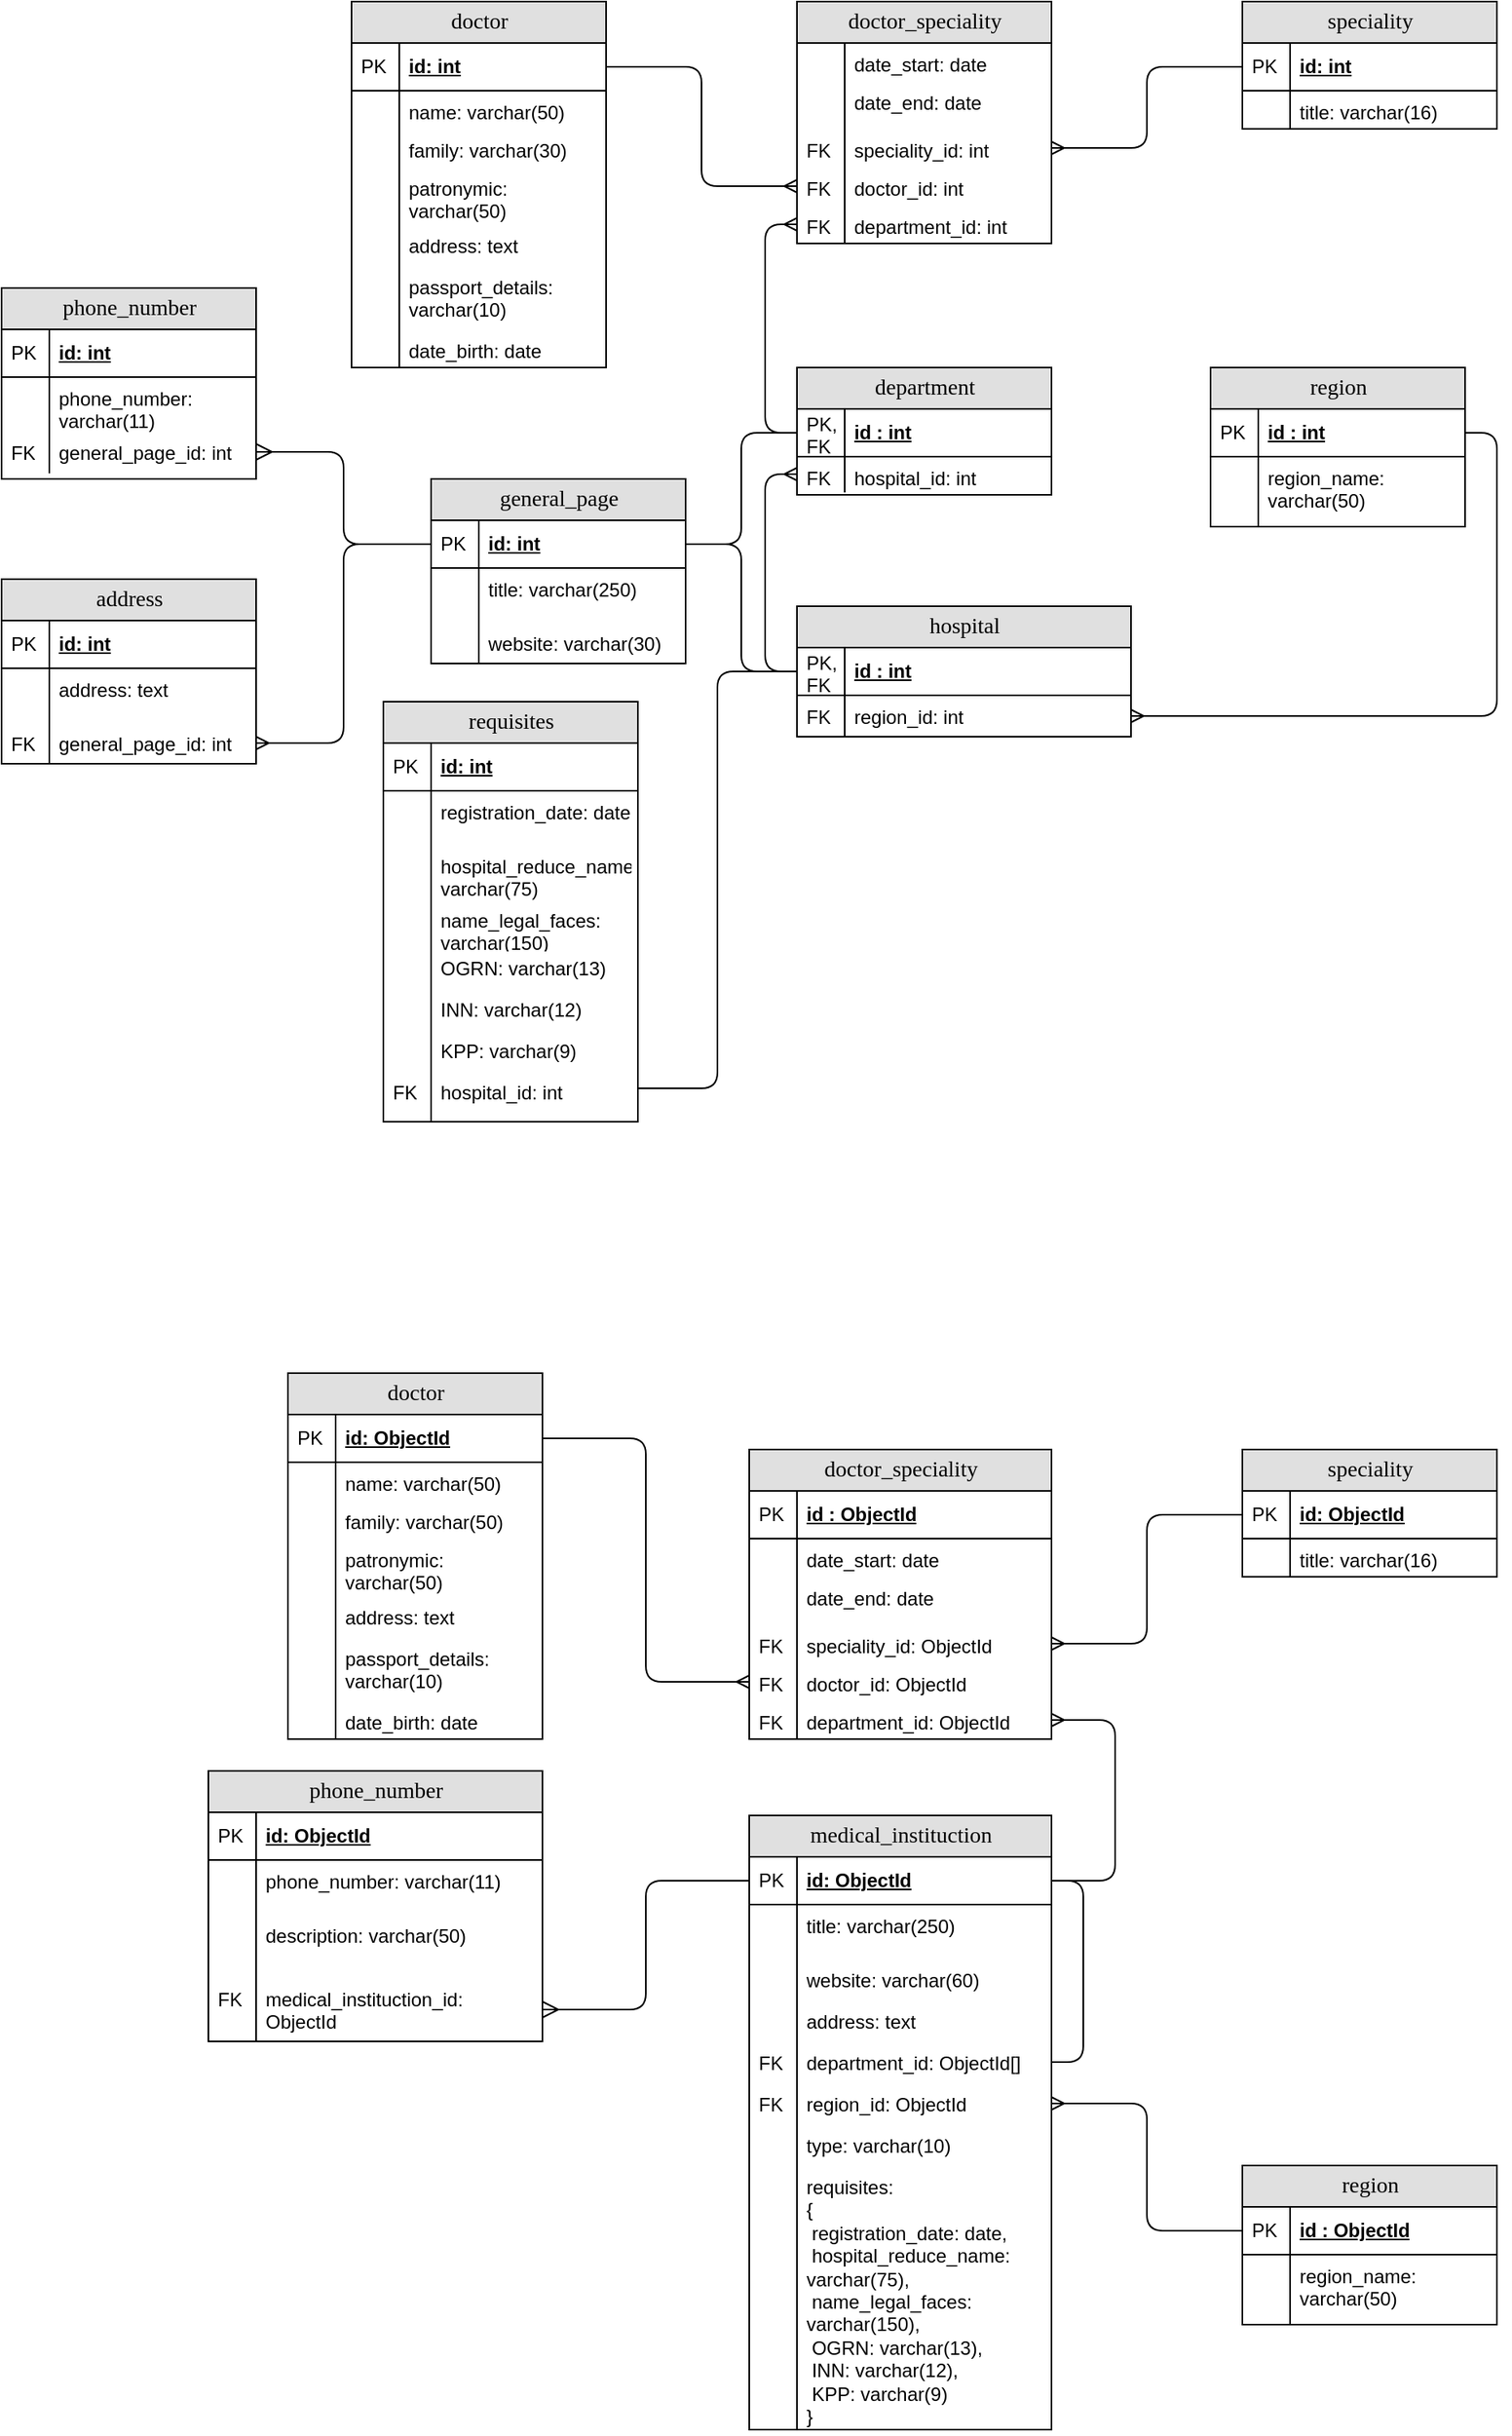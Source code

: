 <mxfile version="26.2.14">
  <diagram name="Page-1" id="dVs8OsA0iksUP0Qgc_Z3">
    <mxGraphModel dx="1034" dy="-468" grid="1" gridSize="10" guides="1" tooltips="1" connect="1" arrows="1" fold="1" page="1" pageScale="1" pageWidth="850" pageHeight="1100" math="0" shadow="0">
      <root>
        <mxCell id="0" />
        <mxCell id="1" parent="0" />
        <mxCell id="ek5v8dxNKUhhb1RWZ95k-1" value="doctor" style="swimlane;html=1;fontStyle=0;childLayout=stackLayout;horizontal=1;startSize=26;fillColor=#e0e0e0;horizontalStack=0;resizeParent=1;resizeLast=0;collapsible=1;marginBottom=0;swimlaneFillColor=#ffffff;align=center;rounded=0;shadow=0;comic=0;labelBackgroundColor=none;strokeWidth=1;fontFamily=Verdana;fontSize=14" parent="1" vertex="1">
          <mxGeometry x="1040" y="1400" width="160" height="230" as="geometry" />
        </mxCell>
        <mxCell id="ek5v8dxNKUhhb1RWZ95k-2" value="id: int" style="shape=partialRectangle;top=0;left=0;right=0;bottom=1;html=1;align=left;verticalAlign=middle;fillColor=none;spacingLeft=34;spacingRight=4;whiteSpace=wrap;overflow=hidden;rotatable=0;points=[[0,0.5],[1,0.5]];portConstraint=eastwest;dropTarget=0;fontStyle=5;" parent="ek5v8dxNKUhhb1RWZ95k-1" vertex="1">
          <mxGeometry y="26" width="160" height="30" as="geometry" />
        </mxCell>
        <mxCell id="ek5v8dxNKUhhb1RWZ95k-3" value="PK" style="shape=partialRectangle;top=0;left=0;bottom=0;html=1;fillColor=none;align=left;verticalAlign=middle;spacingLeft=4;spacingRight=4;whiteSpace=wrap;overflow=hidden;rotatable=0;points=[];portConstraint=eastwest;part=1;" parent="ek5v8dxNKUhhb1RWZ95k-2" vertex="1" connectable="0">
          <mxGeometry width="30" height="30" as="geometry" />
        </mxCell>
        <mxCell id="ek5v8dxNKUhhb1RWZ95k-4" value="name: varchar(50)" style="shape=partialRectangle;top=0;left=0;right=0;bottom=0;html=1;align=left;verticalAlign=top;fillColor=none;spacingLeft=34;spacingRight=4;whiteSpace=wrap;overflow=hidden;rotatable=0;points=[[0,0.5],[1,0.5]];portConstraint=eastwest;dropTarget=0;" parent="ek5v8dxNKUhhb1RWZ95k-1" vertex="1">
          <mxGeometry y="56" width="160" height="24" as="geometry" />
        </mxCell>
        <mxCell id="ek5v8dxNKUhhb1RWZ95k-5" value="" style="shape=partialRectangle;top=0;left=0;bottom=0;html=1;fillColor=none;align=left;verticalAlign=top;spacingLeft=4;spacingRight=4;whiteSpace=wrap;overflow=hidden;rotatable=0;points=[];portConstraint=eastwest;part=1;" parent="ek5v8dxNKUhhb1RWZ95k-4" vertex="1" connectable="0">
          <mxGeometry width="30" height="24" as="geometry" />
        </mxCell>
        <mxCell id="uEI8NuRXZzRvNwrCecPR-1" value="family: varchar(30)" style="shape=partialRectangle;top=0;left=0;right=0;bottom=0;html=1;align=left;verticalAlign=top;fillColor=none;spacingLeft=34;spacingRight=4;whiteSpace=wrap;overflow=hidden;rotatable=0;points=[[0,0.5],[1,0.5]];portConstraint=eastwest;dropTarget=0;" parent="ek5v8dxNKUhhb1RWZ95k-1" vertex="1">
          <mxGeometry y="80" width="160" height="24" as="geometry" />
        </mxCell>
        <mxCell id="uEI8NuRXZzRvNwrCecPR-2" value="" style="shape=partialRectangle;top=0;left=0;bottom=0;html=1;fillColor=none;align=left;verticalAlign=top;spacingLeft=4;spacingRight=4;whiteSpace=wrap;overflow=hidden;rotatable=0;points=[];portConstraint=eastwest;part=1;" parent="uEI8NuRXZzRvNwrCecPR-1" vertex="1" connectable="0">
          <mxGeometry width="30" height="24" as="geometry" />
        </mxCell>
        <mxCell id="uEI8NuRXZzRvNwrCecPR-3" value="patronymic: varchar(50)" style="shape=partialRectangle;top=0;left=0;right=0;bottom=0;html=1;align=left;verticalAlign=top;fillColor=none;spacingLeft=34;spacingRight=4;whiteSpace=wrap;overflow=hidden;rotatable=0;points=[[0,0.5],[1,0.5]];portConstraint=eastwest;dropTarget=0;" parent="ek5v8dxNKUhhb1RWZ95k-1" vertex="1">
          <mxGeometry y="104" width="160" height="36" as="geometry" />
        </mxCell>
        <mxCell id="uEI8NuRXZzRvNwrCecPR-4" value="" style="shape=partialRectangle;top=0;left=0;bottom=0;html=1;fillColor=none;align=left;verticalAlign=top;spacingLeft=4;spacingRight=4;whiteSpace=wrap;overflow=hidden;rotatable=0;points=[];portConstraint=eastwest;part=1;" parent="uEI8NuRXZzRvNwrCecPR-3" vertex="1" connectable="0">
          <mxGeometry width="30" height="36" as="geometry" />
        </mxCell>
        <mxCell id="ek5v8dxNKUhhb1RWZ95k-6" value="address: text" style="shape=partialRectangle;top=0;left=0;right=0;bottom=0;html=1;align=left;verticalAlign=top;fillColor=none;spacingLeft=34;spacingRight=4;whiteSpace=wrap;overflow=hidden;rotatable=0;points=[[0,0.5],[1,0.5]];portConstraint=eastwest;dropTarget=0;" parent="ek5v8dxNKUhhb1RWZ95k-1" vertex="1">
          <mxGeometry y="140" width="160" height="26" as="geometry" />
        </mxCell>
        <mxCell id="ek5v8dxNKUhhb1RWZ95k-7" value="" style="shape=partialRectangle;top=0;left=0;bottom=0;html=1;fillColor=none;align=left;verticalAlign=top;spacingLeft=4;spacingRight=4;whiteSpace=wrap;overflow=hidden;rotatable=0;points=[];portConstraint=eastwest;part=1;" parent="ek5v8dxNKUhhb1RWZ95k-6" vertex="1" connectable="0">
          <mxGeometry width="30" height="26" as="geometry" />
        </mxCell>
        <mxCell id="ek5v8dxNKUhhb1RWZ95k-12" value="passport_details: varchar(10)" style="shape=partialRectangle;top=0;left=0;right=0;bottom=0;html=1;align=left;verticalAlign=top;fillColor=none;spacingLeft=34;spacingRight=4;whiteSpace=wrap;overflow=hidden;rotatable=0;points=[[0,0.5],[1,0.5]];portConstraint=eastwest;dropTarget=0;" parent="ek5v8dxNKUhhb1RWZ95k-1" vertex="1">
          <mxGeometry y="166" width="160" height="40" as="geometry" />
        </mxCell>
        <mxCell id="ek5v8dxNKUhhb1RWZ95k-13" value="" style="shape=partialRectangle;top=0;left=0;bottom=0;html=1;fillColor=none;align=left;verticalAlign=top;spacingLeft=4;spacingRight=4;whiteSpace=wrap;overflow=hidden;rotatable=0;points=[];portConstraint=eastwest;part=1;" parent="ek5v8dxNKUhhb1RWZ95k-12" vertex="1" connectable="0">
          <mxGeometry width="30" height="40" as="geometry" />
        </mxCell>
        <mxCell id="6SW37gBkgEgi1d9ykAT9-1" value="date_birth: date" style="shape=partialRectangle;top=0;left=0;right=0;bottom=0;html=1;align=left;verticalAlign=top;fillColor=none;spacingLeft=34;spacingRight=4;whiteSpace=wrap;overflow=hidden;rotatable=0;points=[[0,0.5],[1,0.5]];portConstraint=eastwest;dropTarget=0;" parent="ek5v8dxNKUhhb1RWZ95k-1" vertex="1">
          <mxGeometry y="206" width="160" height="24" as="geometry" />
        </mxCell>
        <mxCell id="6SW37gBkgEgi1d9ykAT9-2" value="" style="shape=partialRectangle;top=0;left=0;bottom=0;html=1;fillColor=none;align=left;verticalAlign=top;spacingLeft=4;spacingRight=4;whiteSpace=wrap;overflow=hidden;rotatable=0;points=[];portConstraint=eastwest;part=1;" parent="6SW37gBkgEgi1d9ykAT9-1" vertex="1" connectable="0">
          <mxGeometry width="30" height="24" as="geometry" />
        </mxCell>
        <mxCell id="ek5v8dxNKUhhb1RWZ95k-14" value="speciality" style="swimlane;html=1;fontStyle=0;childLayout=stackLayout;horizontal=1;startSize=26;fillColor=#e0e0e0;horizontalStack=0;resizeParent=1;resizeLast=0;collapsible=1;marginBottom=0;swimlaneFillColor=#ffffff;align=center;rounded=0;shadow=0;comic=0;labelBackgroundColor=none;strokeWidth=1;fontFamily=Verdana;fontSize=14" parent="1" vertex="1">
          <mxGeometry x="1600" y="1400" width="160" height="80" as="geometry" />
        </mxCell>
        <mxCell id="ek5v8dxNKUhhb1RWZ95k-15" value="id: int" style="shape=partialRectangle;top=0;left=0;right=0;bottom=1;html=1;align=left;verticalAlign=middle;fillColor=none;spacingLeft=34;spacingRight=4;whiteSpace=wrap;overflow=hidden;rotatable=0;points=[[0,0.5],[1,0.5]];portConstraint=eastwest;dropTarget=0;fontStyle=5;" parent="ek5v8dxNKUhhb1RWZ95k-14" vertex="1">
          <mxGeometry y="26" width="160" height="30" as="geometry" />
        </mxCell>
        <mxCell id="ek5v8dxNKUhhb1RWZ95k-16" value="PK" style="shape=partialRectangle;top=0;left=0;bottom=0;html=1;fillColor=none;align=left;verticalAlign=middle;spacingLeft=4;spacingRight=4;whiteSpace=wrap;overflow=hidden;rotatable=0;points=[];portConstraint=eastwest;part=1;" parent="ek5v8dxNKUhhb1RWZ95k-15" vertex="1" connectable="0">
          <mxGeometry width="30" height="30" as="geometry" />
        </mxCell>
        <mxCell id="ek5v8dxNKUhhb1RWZ95k-17" value="title: varchar(16)" style="shape=partialRectangle;top=0;left=0;right=0;bottom=0;html=1;align=left;verticalAlign=top;fillColor=none;spacingLeft=34;spacingRight=4;whiteSpace=wrap;overflow=hidden;rotatable=0;points=[[0,0.5],[1,0.5]];portConstraint=eastwest;dropTarget=0;" parent="ek5v8dxNKUhhb1RWZ95k-14" vertex="1">
          <mxGeometry y="56" width="160" height="24" as="geometry" />
        </mxCell>
        <mxCell id="ek5v8dxNKUhhb1RWZ95k-18" value="" style="shape=partialRectangle;top=0;left=0;bottom=0;html=1;fillColor=none;align=left;verticalAlign=top;spacingLeft=4;spacingRight=4;whiteSpace=wrap;overflow=hidden;rotatable=0;points=[];portConstraint=eastwest;part=1;" parent="ek5v8dxNKUhhb1RWZ95k-17" vertex="1" connectable="0">
          <mxGeometry width="30" height="24" as="geometry" />
        </mxCell>
        <mxCell id="ek5v8dxNKUhhb1RWZ95k-19" value="doctor_speciality" style="swimlane;html=1;fontStyle=0;childLayout=stackLayout;horizontal=1;startSize=26;fillColor=#e0e0e0;horizontalStack=0;resizeParent=1;resizeLast=0;collapsible=1;marginBottom=0;swimlaneFillColor=#ffffff;align=center;rounded=0;shadow=0;comic=0;labelBackgroundColor=none;strokeWidth=1;fontFamily=Verdana;fontSize=14" parent="1" vertex="1">
          <mxGeometry x="1320" y="1400" width="160" height="152" as="geometry" />
        </mxCell>
        <mxCell id="ek5v8dxNKUhhb1RWZ95k-8" value="date_start: date" style="shape=partialRectangle;top=0;left=0;right=0;bottom=0;html=1;align=left;verticalAlign=top;fillColor=none;spacingLeft=34;spacingRight=4;whiteSpace=wrap;overflow=hidden;rotatable=0;points=[[0,0.5],[1,0.5]];portConstraint=eastwest;dropTarget=0;" parent="ek5v8dxNKUhhb1RWZ95k-19" vertex="1">
          <mxGeometry y="26" width="160" height="24" as="geometry" />
        </mxCell>
        <mxCell id="ek5v8dxNKUhhb1RWZ95k-9" value="" style="shape=partialRectangle;top=0;left=0;bottom=0;html=1;fillColor=none;align=left;verticalAlign=top;spacingLeft=4;spacingRight=4;whiteSpace=wrap;overflow=hidden;rotatable=0;points=[];portConstraint=eastwest;part=1;" parent="ek5v8dxNKUhhb1RWZ95k-8" vertex="1" connectable="0">
          <mxGeometry width="30" height="24" as="geometry" />
        </mxCell>
        <mxCell id="ek5v8dxNKUhhb1RWZ95k-10" value="date_end: date" style="shape=partialRectangle;top=0;left=0;right=0;bottom=0;html=1;align=left;verticalAlign=top;fillColor=none;spacingLeft=34;spacingRight=4;whiteSpace=wrap;overflow=hidden;rotatable=0;points=[[0,0.5],[1,0.5]];portConstraint=eastwest;dropTarget=0;" parent="ek5v8dxNKUhhb1RWZ95k-19" vertex="1">
          <mxGeometry y="50" width="160" height="30" as="geometry" />
        </mxCell>
        <mxCell id="ek5v8dxNKUhhb1RWZ95k-11" value="" style="shape=partialRectangle;top=0;left=0;bottom=0;html=1;fillColor=none;align=left;verticalAlign=top;spacingLeft=4;spacingRight=4;whiteSpace=wrap;overflow=hidden;rotatable=0;points=[];portConstraint=eastwest;part=1;" parent="ek5v8dxNKUhhb1RWZ95k-10" vertex="1" connectable="0">
          <mxGeometry width="30" height="30" as="geometry" />
        </mxCell>
        <mxCell id="ek5v8dxNKUhhb1RWZ95k-20" value="speciality_id: int" style="shape=partialRectangle;top=0;left=0;right=0;bottom=0;html=1;align=left;verticalAlign=top;fillColor=none;spacingLeft=34;spacingRight=4;whiteSpace=wrap;overflow=hidden;rotatable=0;points=[[0,0.5],[1,0.5]];portConstraint=eastwest;dropTarget=0;" parent="ek5v8dxNKUhhb1RWZ95k-19" vertex="1">
          <mxGeometry y="80" width="160" height="24" as="geometry" />
        </mxCell>
        <mxCell id="ek5v8dxNKUhhb1RWZ95k-21" value="FK" style="shape=partialRectangle;top=0;left=0;bottom=0;html=1;fillColor=none;align=left;verticalAlign=top;spacingLeft=4;spacingRight=4;whiteSpace=wrap;overflow=hidden;rotatable=0;points=[];portConstraint=eastwest;part=1;" parent="ek5v8dxNKUhhb1RWZ95k-20" vertex="1" connectable="0">
          <mxGeometry width="30" height="24" as="geometry" />
        </mxCell>
        <mxCell id="ek5v8dxNKUhhb1RWZ95k-22" value="doctor_id: int" style="shape=partialRectangle;top=0;left=0;right=0;bottom=0;html=1;align=left;verticalAlign=top;fillColor=none;spacingLeft=34;spacingRight=4;whiteSpace=wrap;overflow=hidden;rotatable=0;points=[[0,0.5],[1,0.5]];portConstraint=eastwest;dropTarget=0;" parent="ek5v8dxNKUhhb1RWZ95k-19" vertex="1">
          <mxGeometry y="104" width="160" height="24" as="geometry" />
        </mxCell>
        <mxCell id="ek5v8dxNKUhhb1RWZ95k-23" value="FK" style="shape=partialRectangle;top=0;left=0;bottom=0;html=1;fillColor=none;align=left;verticalAlign=top;spacingLeft=4;spacingRight=4;whiteSpace=wrap;overflow=hidden;rotatable=0;points=[];portConstraint=eastwest;part=1;" parent="ek5v8dxNKUhhb1RWZ95k-22" vertex="1" connectable="0">
          <mxGeometry width="30" height="24" as="geometry" />
        </mxCell>
        <mxCell id="ek5v8dxNKUhhb1RWZ95k-35" value="department_id: int" style="shape=partialRectangle;top=0;left=0;right=0;bottom=0;html=1;align=left;verticalAlign=top;fillColor=none;spacingLeft=34;spacingRight=4;whiteSpace=wrap;overflow=hidden;rotatable=0;points=[[0,0.5],[1,0.5]];portConstraint=eastwest;dropTarget=0;" parent="ek5v8dxNKUhhb1RWZ95k-19" vertex="1">
          <mxGeometry y="128" width="160" height="24" as="geometry" />
        </mxCell>
        <mxCell id="ek5v8dxNKUhhb1RWZ95k-36" value="FK" style="shape=partialRectangle;top=0;left=0;bottom=0;html=1;fillColor=none;align=left;verticalAlign=top;spacingLeft=4;spacingRight=4;whiteSpace=wrap;overflow=hidden;rotatable=0;points=[];portConstraint=eastwest;part=1;" parent="ek5v8dxNKUhhb1RWZ95k-35" vertex="1" connectable="0">
          <mxGeometry width="30" height="24" as="geometry" />
        </mxCell>
        <mxCell id="ek5v8dxNKUhhb1RWZ95k-26" style="edgeStyle=orthogonalEdgeStyle;rounded=1;orthogonalLoop=1;jettySize=auto;html=1;exitX=1;exitY=0.5;exitDx=0;exitDy=0;entryX=0;entryY=0.5;entryDx=0;entryDy=0;curved=0;endArrow=none;endFill=0;startArrow=ERmany;startFill=0;" parent="1" source="ek5v8dxNKUhhb1RWZ95k-20" target="ek5v8dxNKUhhb1RWZ95k-15" edge="1">
          <mxGeometry relative="1" as="geometry" />
        </mxCell>
        <mxCell id="ek5v8dxNKUhhb1RWZ95k-27" style="edgeStyle=orthogonalEdgeStyle;rounded=1;orthogonalLoop=1;jettySize=auto;html=1;exitX=1;exitY=0.5;exitDx=0;exitDy=0;entryX=0;entryY=0.5;entryDx=0;entryDy=0;curved=0;endArrow=ERmany;endFill=0;" parent="1" source="ek5v8dxNKUhhb1RWZ95k-2" target="ek5v8dxNKUhhb1RWZ95k-22" edge="1">
          <mxGeometry relative="1" as="geometry" />
        </mxCell>
        <mxCell id="ek5v8dxNKUhhb1RWZ95k-28" value="department" style="swimlane;html=1;fontStyle=0;childLayout=stackLayout;horizontal=1;startSize=26;fillColor=#e0e0e0;horizontalStack=0;resizeParent=1;resizeLast=0;collapsible=1;marginBottom=0;swimlaneFillColor=#ffffff;align=center;rounded=0;shadow=0;comic=0;labelBackgroundColor=none;strokeWidth=1;fontFamily=Verdana;fontSize=14" parent="1" vertex="1">
          <mxGeometry x="1320" y="1630" width="160" height="80" as="geometry" />
        </mxCell>
        <mxCell id="ek5v8dxNKUhhb1RWZ95k-29" value="id : int" style="shape=partialRectangle;top=0;left=0;right=0;bottom=1;html=1;align=left;verticalAlign=middle;fillColor=none;spacingLeft=34;spacingRight=4;whiteSpace=wrap;overflow=hidden;rotatable=0;points=[[0,0.5],[1,0.5]];portConstraint=eastwest;dropTarget=0;fontStyle=5;" parent="ek5v8dxNKUhhb1RWZ95k-28" vertex="1">
          <mxGeometry y="26" width="160" height="30" as="geometry" />
        </mxCell>
        <mxCell id="ek5v8dxNKUhhb1RWZ95k-30" value="PK, FK" style="shape=partialRectangle;top=0;left=0;bottom=0;html=1;fillColor=none;align=left;verticalAlign=middle;spacingLeft=4;spacingRight=4;whiteSpace=wrap;overflow=hidden;rotatable=0;points=[];portConstraint=eastwest;part=1;" parent="ek5v8dxNKUhhb1RWZ95k-29" vertex="1" connectable="0">
          <mxGeometry width="30" height="30" as="geometry" />
        </mxCell>
        <mxCell id="ek5v8dxNKUhhb1RWZ95k-47" value="hospital_id: int" style="shape=partialRectangle;top=0;left=0;right=0;bottom=0;html=1;align=left;verticalAlign=top;fillColor=none;spacingLeft=34;spacingRight=4;whiteSpace=wrap;overflow=hidden;rotatable=0;points=[[0,0.5],[1,0.5]];portConstraint=eastwest;dropTarget=0;" parent="ek5v8dxNKUhhb1RWZ95k-28" vertex="1">
          <mxGeometry y="56" width="160" height="22" as="geometry" />
        </mxCell>
        <mxCell id="ek5v8dxNKUhhb1RWZ95k-48" value="FK" style="shape=partialRectangle;top=0;left=0;bottom=0;html=1;fillColor=none;align=left;verticalAlign=top;spacingLeft=4;spacingRight=4;whiteSpace=wrap;overflow=hidden;rotatable=0;points=[];portConstraint=eastwest;part=1;" parent="ek5v8dxNKUhhb1RWZ95k-47" vertex="1" connectable="0">
          <mxGeometry width="30" height="22" as="geometry" />
        </mxCell>
        <mxCell id="ek5v8dxNKUhhb1RWZ95k-38" value="region" style="swimlane;html=1;fontStyle=0;childLayout=stackLayout;horizontal=1;startSize=26;fillColor=#e0e0e0;horizontalStack=0;resizeParent=1;resizeLast=0;collapsible=1;marginBottom=0;swimlaneFillColor=#ffffff;align=center;rounded=0;shadow=0;comic=0;labelBackgroundColor=none;strokeWidth=1;fontFamily=Verdana;fontSize=14" parent="1" vertex="1">
          <mxGeometry x="1580" y="1630" width="160" height="100" as="geometry" />
        </mxCell>
        <mxCell id="ek5v8dxNKUhhb1RWZ95k-39" value="id : int" style="shape=partialRectangle;top=0;left=0;right=0;bottom=1;html=1;align=left;verticalAlign=middle;fillColor=none;spacingLeft=34;spacingRight=4;whiteSpace=wrap;overflow=hidden;rotatable=0;points=[[0,0.5],[1,0.5]];portConstraint=eastwest;dropTarget=0;fontStyle=5;" parent="ek5v8dxNKUhhb1RWZ95k-38" vertex="1">
          <mxGeometry y="26" width="160" height="30" as="geometry" />
        </mxCell>
        <mxCell id="ek5v8dxNKUhhb1RWZ95k-40" value="PK" style="shape=partialRectangle;top=0;left=0;bottom=0;html=1;fillColor=none;align=left;verticalAlign=middle;spacingLeft=4;spacingRight=4;whiteSpace=wrap;overflow=hidden;rotatable=0;points=[];portConstraint=eastwest;part=1;" parent="ek5v8dxNKUhhb1RWZ95k-39" vertex="1" connectable="0">
          <mxGeometry width="30" height="30" as="geometry" />
        </mxCell>
        <mxCell id="ek5v8dxNKUhhb1RWZ95k-41" value="region_name: varchar(50)" style="shape=partialRectangle;top=0;left=0;right=0;bottom=0;html=1;align=left;verticalAlign=top;fillColor=none;spacingLeft=34;spacingRight=4;whiteSpace=wrap;overflow=hidden;rotatable=0;points=[[0,0.5],[1,0.5]];portConstraint=eastwest;dropTarget=0;" parent="ek5v8dxNKUhhb1RWZ95k-38" vertex="1">
          <mxGeometry y="56" width="160" height="44" as="geometry" />
        </mxCell>
        <mxCell id="ek5v8dxNKUhhb1RWZ95k-42" value="" style="shape=partialRectangle;top=0;left=0;bottom=0;html=1;fillColor=none;align=left;verticalAlign=top;spacingLeft=4;spacingRight=4;whiteSpace=wrap;overflow=hidden;rotatable=0;points=[];portConstraint=eastwest;part=1;" parent="ek5v8dxNKUhhb1RWZ95k-41" vertex="1" connectable="0">
          <mxGeometry width="30" height="44" as="geometry" />
        </mxCell>
        <mxCell id="ek5v8dxNKUhhb1RWZ95k-45" style="edgeStyle=orthogonalEdgeStyle;rounded=1;orthogonalLoop=1;jettySize=auto;html=1;exitX=0;exitY=0.5;exitDx=0;exitDy=0;entryX=0;entryY=0.5;entryDx=0;entryDy=0;curved=0;endArrow=ERmany;endFill=0;" parent="1" source="ek5v8dxNKUhhb1RWZ95k-29" target="ek5v8dxNKUhhb1RWZ95k-35" edge="1">
          <mxGeometry relative="1" as="geometry" />
        </mxCell>
        <mxCell id="ek5v8dxNKUhhb1RWZ95k-49" value="hospital" style="swimlane;html=1;fontStyle=0;childLayout=stackLayout;horizontal=1;startSize=26;fillColor=#e0e0e0;horizontalStack=0;resizeParent=1;resizeLast=0;collapsible=1;marginBottom=0;swimlaneFillColor=#ffffff;align=center;rounded=0;shadow=0;comic=0;labelBackgroundColor=none;strokeWidth=1;fontFamily=Verdana;fontSize=14" parent="1" vertex="1">
          <mxGeometry x="1320" y="1780" width="210" height="82" as="geometry" />
        </mxCell>
        <mxCell id="ek5v8dxNKUhhb1RWZ95k-50" value="id : int" style="shape=partialRectangle;top=0;left=0;right=0;bottom=1;html=1;align=left;verticalAlign=middle;fillColor=none;spacingLeft=34;spacingRight=4;whiteSpace=wrap;overflow=hidden;rotatable=0;points=[[0,0.5],[1,0.5]];portConstraint=eastwest;dropTarget=0;fontStyle=5;" parent="ek5v8dxNKUhhb1RWZ95k-49" vertex="1">
          <mxGeometry y="26" width="210" height="30" as="geometry" />
        </mxCell>
        <mxCell id="ek5v8dxNKUhhb1RWZ95k-51" value="PK, FK" style="shape=partialRectangle;top=0;left=0;bottom=0;html=1;fillColor=none;align=left;verticalAlign=middle;spacingLeft=4;spacingRight=4;whiteSpace=wrap;overflow=hidden;rotatable=0;points=[];portConstraint=eastwest;part=1;" parent="ek5v8dxNKUhhb1RWZ95k-50" vertex="1" connectable="0">
          <mxGeometry width="30" height="30" as="geometry" />
        </mxCell>
        <mxCell id="ek5v8dxNKUhhb1RWZ95k-54" value="region_id: int" style="shape=partialRectangle;top=0;left=0;right=0;bottom=0;html=1;align=left;verticalAlign=top;fillColor=none;spacingLeft=34;spacingRight=4;whiteSpace=wrap;overflow=hidden;rotatable=0;points=[[0,0.5],[1,0.5]];portConstraint=eastwest;dropTarget=0;" parent="ek5v8dxNKUhhb1RWZ95k-49" vertex="1">
          <mxGeometry y="56" width="210" height="26" as="geometry" />
        </mxCell>
        <mxCell id="ek5v8dxNKUhhb1RWZ95k-55" value="FK" style="shape=partialRectangle;top=0;left=0;bottom=0;html=1;fillColor=none;align=left;verticalAlign=top;spacingLeft=4;spacingRight=4;whiteSpace=wrap;overflow=hidden;rotatable=0;points=[];portConstraint=eastwest;part=1;" parent="ek5v8dxNKUhhb1RWZ95k-54" vertex="1" connectable="0">
          <mxGeometry width="30" height="26" as="geometry" />
        </mxCell>
        <mxCell id="ek5v8dxNKUhhb1RWZ95k-56" style="edgeStyle=orthogonalEdgeStyle;rounded=1;orthogonalLoop=1;jettySize=auto;html=1;exitX=0;exitY=0.5;exitDx=0;exitDy=0;entryX=0;entryY=0.5;entryDx=0;entryDy=0;curved=0;endArrow=none;endFill=0;startArrow=ERmany;startFill=0;" parent="1" source="ek5v8dxNKUhhb1RWZ95k-47" target="ek5v8dxNKUhhb1RWZ95k-50" edge="1">
          <mxGeometry relative="1" as="geometry" />
        </mxCell>
        <mxCell id="ek5v8dxNKUhhb1RWZ95k-57" style="edgeStyle=orthogonalEdgeStyle;rounded=1;orthogonalLoop=1;jettySize=auto;html=1;exitX=1;exitY=0.5;exitDx=0;exitDy=0;entryX=1;entryY=0.5;entryDx=0;entryDy=0;curved=0;endArrow=none;endFill=0;startArrow=ERmany;startFill=0;" parent="1" source="ek5v8dxNKUhhb1RWZ95k-54" target="ek5v8dxNKUhhb1RWZ95k-39" edge="1">
          <mxGeometry relative="1" as="geometry" />
        </mxCell>
        <mxCell id="ek5v8dxNKUhhb1RWZ95k-58" value="phone_number" style="swimlane;html=1;fontStyle=0;childLayout=stackLayout;horizontal=1;startSize=26;fillColor=#e0e0e0;horizontalStack=0;resizeParent=1;resizeLast=0;collapsible=1;marginBottom=0;swimlaneFillColor=#ffffff;align=center;rounded=0;shadow=0;comic=0;labelBackgroundColor=none;strokeWidth=1;fontFamily=Verdana;fontSize=14" parent="1" vertex="1">
          <mxGeometry x="820" y="1580" width="160" height="120" as="geometry" />
        </mxCell>
        <mxCell id="ek5v8dxNKUhhb1RWZ95k-59" value="id: int" style="shape=partialRectangle;top=0;left=0;right=0;bottom=1;html=1;align=left;verticalAlign=middle;fillColor=none;spacingLeft=34;spacingRight=4;whiteSpace=wrap;overflow=hidden;rotatable=0;points=[[0,0.5],[1,0.5]];portConstraint=eastwest;dropTarget=0;fontStyle=5;" parent="ek5v8dxNKUhhb1RWZ95k-58" vertex="1">
          <mxGeometry y="26" width="160" height="30" as="geometry" />
        </mxCell>
        <mxCell id="ek5v8dxNKUhhb1RWZ95k-60" value="PK" style="shape=partialRectangle;top=0;left=0;bottom=0;html=1;fillColor=none;align=left;verticalAlign=middle;spacingLeft=4;spacingRight=4;whiteSpace=wrap;overflow=hidden;rotatable=0;points=[];portConstraint=eastwest;part=1;" parent="ek5v8dxNKUhhb1RWZ95k-59" vertex="1" connectable="0">
          <mxGeometry width="30" height="30" as="geometry" />
        </mxCell>
        <mxCell id="ek5v8dxNKUhhb1RWZ95k-61" value="phone_number: varchar(11)" style="shape=partialRectangle;top=0;left=0;right=0;bottom=0;html=1;align=left;verticalAlign=top;fillColor=none;spacingLeft=34;spacingRight=4;whiteSpace=wrap;overflow=hidden;rotatable=0;points=[[0,0.5],[1,0.5]];portConstraint=eastwest;dropTarget=0;" parent="ek5v8dxNKUhhb1RWZ95k-58" vertex="1">
          <mxGeometry y="56" width="160" height="34" as="geometry" />
        </mxCell>
        <mxCell id="ek5v8dxNKUhhb1RWZ95k-62" value="" style="shape=partialRectangle;top=0;left=0;bottom=0;html=1;fillColor=none;align=left;verticalAlign=top;spacingLeft=4;spacingRight=4;whiteSpace=wrap;overflow=hidden;rotatable=0;points=[];portConstraint=eastwest;part=1;" parent="ek5v8dxNKUhhb1RWZ95k-61" vertex="1" connectable="0">
          <mxGeometry width="30" height="34" as="geometry" />
        </mxCell>
        <mxCell id="xQ43C8E57D6lBST1Aj7C-15" value="general_page_id: int" style="shape=partialRectangle;top=0;left=0;right=0;bottom=0;html=1;align=left;verticalAlign=top;fillColor=none;spacingLeft=34;spacingRight=4;whiteSpace=wrap;overflow=hidden;rotatable=0;points=[[0,0.5],[1,0.5]];portConstraint=eastwest;dropTarget=0;" parent="ek5v8dxNKUhhb1RWZ95k-58" vertex="1">
          <mxGeometry y="90" width="160" height="26" as="geometry" />
        </mxCell>
        <mxCell id="xQ43C8E57D6lBST1Aj7C-16" value="FK" style="shape=partialRectangle;top=0;left=0;bottom=0;html=1;fillColor=none;align=left;verticalAlign=top;spacingLeft=4;spacingRight=4;whiteSpace=wrap;overflow=hidden;rotatable=0;points=[];portConstraint=eastwest;part=1;" parent="xQ43C8E57D6lBST1Aj7C-15" vertex="1" connectable="0">
          <mxGeometry width="30" height="26" as="geometry" />
        </mxCell>
        <mxCell id="ek5v8dxNKUhhb1RWZ95k-70" value="requisites" style="swimlane;html=1;fontStyle=0;childLayout=stackLayout;horizontal=1;startSize=26;fillColor=#e0e0e0;horizontalStack=0;resizeParent=1;resizeLast=0;collapsible=1;marginBottom=0;swimlaneFillColor=#ffffff;align=center;rounded=0;shadow=0;comic=0;labelBackgroundColor=none;strokeWidth=1;fontFamily=Verdana;fontSize=14" parent="1" vertex="1">
          <mxGeometry x="1060" y="1840" width="160" height="264" as="geometry" />
        </mxCell>
        <mxCell id="ek5v8dxNKUhhb1RWZ95k-71" value="id: int" style="shape=partialRectangle;top=0;left=0;right=0;bottom=1;html=1;align=left;verticalAlign=middle;fillColor=none;spacingLeft=34;spacingRight=4;whiteSpace=wrap;overflow=hidden;rotatable=0;points=[[0,0.5],[1,0.5]];portConstraint=eastwest;dropTarget=0;fontStyle=5;" parent="ek5v8dxNKUhhb1RWZ95k-70" vertex="1">
          <mxGeometry y="26" width="160" height="30" as="geometry" />
        </mxCell>
        <mxCell id="ek5v8dxNKUhhb1RWZ95k-72" value="PK" style="shape=partialRectangle;top=0;left=0;bottom=0;html=1;fillColor=none;align=left;verticalAlign=middle;spacingLeft=4;spacingRight=4;whiteSpace=wrap;overflow=hidden;rotatable=0;points=[];portConstraint=eastwest;part=1;" parent="ek5v8dxNKUhhb1RWZ95k-71" vertex="1" connectable="0">
          <mxGeometry width="30" height="30" as="geometry" />
        </mxCell>
        <mxCell id="ek5v8dxNKUhhb1RWZ95k-73" value="registration_date: date" style="shape=partialRectangle;top=0;left=0;right=0;bottom=0;html=1;align=left;verticalAlign=top;fillColor=none;spacingLeft=34;spacingRight=4;whiteSpace=wrap;overflow=hidden;rotatable=0;points=[[0,0.5],[1,0.5]];portConstraint=eastwest;dropTarget=0;" parent="ek5v8dxNKUhhb1RWZ95k-70" vertex="1">
          <mxGeometry y="56" width="160" height="34" as="geometry" />
        </mxCell>
        <mxCell id="ek5v8dxNKUhhb1RWZ95k-74" value="" style="shape=partialRectangle;top=0;left=0;bottom=0;html=1;fillColor=none;align=left;verticalAlign=top;spacingLeft=4;spacingRight=4;whiteSpace=wrap;overflow=hidden;rotatable=0;points=[];portConstraint=eastwest;part=1;" parent="ek5v8dxNKUhhb1RWZ95k-73" vertex="1" connectable="0">
          <mxGeometry width="30" height="34" as="geometry" />
        </mxCell>
        <mxCell id="ek5v8dxNKUhhb1RWZ95k-88" value="hospital_reduce_name: varchar(75)" style="shape=partialRectangle;top=0;left=0;right=0;bottom=0;html=1;align=left;verticalAlign=top;fillColor=none;spacingLeft=34;spacingRight=4;whiteSpace=wrap;overflow=hidden;rotatable=0;points=[[0,0.5],[1,0.5]];portConstraint=eastwest;dropTarget=0;" parent="ek5v8dxNKUhhb1RWZ95k-70" vertex="1">
          <mxGeometry y="90" width="160" height="34" as="geometry" />
        </mxCell>
        <mxCell id="ek5v8dxNKUhhb1RWZ95k-89" value="" style="shape=partialRectangle;top=0;left=0;bottom=0;html=1;fillColor=none;align=left;verticalAlign=top;spacingLeft=4;spacingRight=4;whiteSpace=wrap;overflow=hidden;rotatable=0;points=[];portConstraint=eastwest;part=1;" parent="ek5v8dxNKUhhb1RWZ95k-88" vertex="1" connectable="0">
          <mxGeometry width="30" height="34" as="geometry" />
        </mxCell>
        <mxCell id="ek5v8dxNKUhhb1RWZ95k-75" value="name_legal_faces: varchar(150)" style="shape=partialRectangle;top=0;left=0;right=0;bottom=0;html=1;align=left;verticalAlign=top;fillColor=none;spacingLeft=34;spacingRight=4;whiteSpace=wrap;overflow=hidden;rotatable=0;points=[[0,0.5],[1,0.5]];portConstraint=eastwest;dropTarget=0;" parent="ek5v8dxNKUhhb1RWZ95k-70" vertex="1">
          <mxGeometry y="124" width="160" height="30" as="geometry" />
        </mxCell>
        <mxCell id="ek5v8dxNKUhhb1RWZ95k-76" value="" style="shape=partialRectangle;top=0;left=0;bottom=0;html=1;fillColor=none;align=left;verticalAlign=top;spacingLeft=4;spacingRight=4;whiteSpace=wrap;overflow=hidden;rotatable=0;points=[];portConstraint=eastwest;part=1;" parent="ek5v8dxNKUhhb1RWZ95k-75" vertex="1" connectable="0">
          <mxGeometry width="30" height="30.0" as="geometry" />
        </mxCell>
        <mxCell id="ek5v8dxNKUhhb1RWZ95k-77" value="OGRN: varchar(13)" style="shape=partialRectangle;top=0;left=0;right=0;bottom=0;html=1;align=left;verticalAlign=top;fillColor=none;spacingLeft=34;spacingRight=4;whiteSpace=wrap;overflow=hidden;rotatable=0;points=[[0,0.5],[1,0.5]];portConstraint=eastwest;dropTarget=0;" parent="ek5v8dxNKUhhb1RWZ95k-70" vertex="1">
          <mxGeometry y="154" width="160" height="26" as="geometry" />
        </mxCell>
        <mxCell id="ek5v8dxNKUhhb1RWZ95k-78" value="" style="shape=partialRectangle;top=0;left=0;bottom=0;html=1;fillColor=none;align=left;verticalAlign=top;spacingLeft=4;spacingRight=4;whiteSpace=wrap;overflow=hidden;rotatable=0;points=[];portConstraint=eastwest;part=1;" parent="ek5v8dxNKUhhb1RWZ95k-77" vertex="1" connectable="0">
          <mxGeometry width="30" height="26" as="geometry" />
        </mxCell>
        <mxCell id="ek5v8dxNKUhhb1RWZ95k-79" value="INN: varchar(12)" style="shape=partialRectangle;top=0;left=0;right=0;bottom=0;html=1;align=left;verticalAlign=top;fillColor=none;spacingLeft=34;spacingRight=4;whiteSpace=wrap;overflow=hidden;rotatable=0;points=[[0,0.5],[1,0.5]];portConstraint=eastwest;dropTarget=0;" parent="ek5v8dxNKUhhb1RWZ95k-70" vertex="1">
          <mxGeometry y="180" width="160" height="26" as="geometry" />
        </mxCell>
        <mxCell id="ek5v8dxNKUhhb1RWZ95k-80" value="" style="shape=partialRectangle;top=0;left=0;bottom=0;html=1;fillColor=none;align=left;verticalAlign=top;spacingLeft=4;spacingRight=4;whiteSpace=wrap;overflow=hidden;rotatable=0;points=[];portConstraint=eastwest;part=1;" parent="ek5v8dxNKUhhb1RWZ95k-79" vertex="1" connectable="0">
          <mxGeometry width="30" height="26" as="geometry" />
        </mxCell>
        <mxCell id="ek5v8dxNKUhhb1RWZ95k-81" value="KPP: varchar(9)" style="shape=partialRectangle;top=0;left=0;right=0;bottom=0;html=1;align=left;verticalAlign=top;fillColor=none;spacingLeft=34;spacingRight=4;whiteSpace=wrap;overflow=hidden;rotatable=0;points=[[0,0.5],[1,0.5]];portConstraint=eastwest;dropTarget=0;" parent="ek5v8dxNKUhhb1RWZ95k-70" vertex="1">
          <mxGeometry y="206" width="160" height="26" as="geometry" />
        </mxCell>
        <mxCell id="ek5v8dxNKUhhb1RWZ95k-82" value="" style="shape=partialRectangle;top=0;left=0;bottom=0;html=1;fillColor=none;align=left;verticalAlign=top;spacingLeft=4;spacingRight=4;whiteSpace=wrap;overflow=hidden;rotatable=0;points=[];portConstraint=eastwest;part=1;" parent="ek5v8dxNKUhhb1RWZ95k-81" vertex="1" connectable="0">
          <mxGeometry width="30" height="26" as="geometry" />
        </mxCell>
        <mxCell id="ek5v8dxNKUhhb1RWZ95k-83" value="hospital_id: int" style="shape=partialRectangle;top=0;left=0;right=0;bottom=0;html=1;align=left;verticalAlign=top;fillColor=none;spacingLeft=34;spacingRight=4;whiteSpace=wrap;overflow=hidden;rotatable=0;points=[[0,0.5],[1,0.5]];portConstraint=eastwest;dropTarget=0;" parent="ek5v8dxNKUhhb1RWZ95k-70" vertex="1">
          <mxGeometry y="232" width="160" height="22" as="geometry" />
        </mxCell>
        <mxCell id="ek5v8dxNKUhhb1RWZ95k-84" value="FK" style="shape=partialRectangle;top=0;left=0;bottom=0;html=1;fillColor=none;align=left;verticalAlign=top;spacingLeft=4;spacingRight=4;whiteSpace=wrap;overflow=hidden;rotatable=0;points=[];portConstraint=eastwest;part=1;" parent="ek5v8dxNKUhhb1RWZ95k-83" vertex="1" connectable="0">
          <mxGeometry width="30" height="22" as="geometry" />
        </mxCell>
        <mxCell id="ek5v8dxNKUhhb1RWZ95k-85" value="" style="shape=partialRectangle;top=0;left=0;right=0;bottom=0;html=1;align=left;verticalAlign=top;fillColor=none;spacingLeft=34;spacingRight=4;whiteSpace=wrap;overflow=hidden;rotatable=0;points=[[0,0.5],[1,0.5]];portConstraint=eastwest;dropTarget=0;" parent="ek5v8dxNKUhhb1RWZ95k-70" vertex="1">
          <mxGeometry y="254" width="160" height="10" as="geometry" />
        </mxCell>
        <mxCell id="ek5v8dxNKUhhb1RWZ95k-86" value="" style="shape=partialRectangle;top=0;left=0;bottom=0;html=1;fillColor=none;align=left;verticalAlign=top;spacingLeft=4;spacingRight=4;whiteSpace=wrap;overflow=hidden;rotatable=0;points=[];portConstraint=eastwest;part=1;" parent="ek5v8dxNKUhhb1RWZ95k-85" vertex="1" connectable="0">
          <mxGeometry width="30" height="10" as="geometry" />
        </mxCell>
        <mxCell id="ek5v8dxNKUhhb1RWZ95k-87" style="edgeStyle=orthogonalEdgeStyle;rounded=1;orthogonalLoop=1;jettySize=auto;html=1;exitX=1;exitY=0.5;exitDx=0;exitDy=0;entryX=0;entryY=0.5;entryDx=0;entryDy=0;curved=0;endArrow=none;endFill=0;" parent="1" source="ek5v8dxNKUhhb1RWZ95k-83" target="ek5v8dxNKUhhb1RWZ95k-50" edge="1">
          <mxGeometry relative="1" as="geometry" />
        </mxCell>
        <mxCell id="pkYthXJR7I66aIHZntoe-1" value="general_page" style="swimlane;html=1;fontStyle=0;childLayout=stackLayout;horizontal=1;startSize=26;fillColor=#e0e0e0;horizontalStack=0;resizeParent=1;resizeLast=0;collapsible=1;marginBottom=0;swimlaneFillColor=#ffffff;align=center;rounded=0;shadow=0;comic=0;labelBackgroundColor=none;strokeWidth=1;fontFamily=Verdana;fontSize=14" parent="1" vertex="1">
          <mxGeometry x="1090" y="1700" width="160" height="116" as="geometry" />
        </mxCell>
        <mxCell id="pkYthXJR7I66aIHZntoe-2" value="id: int" style="shape=partialRectangle;top=0;left=0;right=0;bottom=1;html=1;align=left;verticalAlign=middle;fillColor=none;spacingLeft=34;spacingRight=4;whiteSpace=wrap;overflow=hidden;rotatable=0;points=[[0,0.5],[1,0.5]];portConstraint=eastwest;dropTarget=0;fontStyle=5;" parent="pkYthXJR7I66aIHZntoe-1" vertex="1">
          <mxGeometry y="26" width="160" height="30" as="geometry" />
        </mxCell>
        <mxCell id="pkYthXJR7I66aIHZntoe-3" value="PK" style="shape=partialRectangle;top=0;left=0;bottom=0;html=1;fillColor=none;align=left;verticalAlign=middle;spacingLeft=4;spacingRight=4;whiteSpace=wrap;overflow=hidden;rotatable=0;points=[];portConstraint=eastwest;part=1;" parent="pkYthXJR7I66aIHZntoe-2" vertex="1" connectable="0">
          <mxGeometry width="30" height="30" as="geometry" />
        </mxCell>
        <mxCell id="pkYthXJR7I66aIHZntoe-4" value="title: varchar(250)" style="shape=partialRectangle;top=0;left=0;right=0;bottom=0;html=1;align=left;verticalAlign=top;fillColor=none;spacingLeft=34;spacingRight=4;whiteSpace=wrap;overflow=hidden;rotatable=0;points=[[0,0.5],[1,0.5]];portConstraint=eastwest;dropTarget=0;" parent="pkYthXJR7I66aIHZntoe-1" vertex="1">
          <mxGeometry y="56" width="160" height="34" as="geometry" />
        </mxCell>
        <mxCell id="pkYthXJR7I66aIHZntoe-5" value="" style="shape=partialRectangle;top=0;left=0;bottom=0;html=1;fillColor=none;align=left;verticalAlign=top;spacingLeft=4;spacingRight=4;whiteSpace=wrap;overflow=hidden;rotatable=0;points=[];portConstraint=eastwest;part=1;" parent="pkYthXJR7I66aIHZntoe-4" vertex="1" connectable="0">
          <mxGeometry width="30" height="34" as="geometry" />
        </mxCell>
        <mxCell id="ek5v8dxNKUhhb1RWZ95k-65" value="website: varchar(30)" style="shape=partialRectangle;top=0;left=0;right=0;bottom=0;html=1;align=left;verticalAlign=top;fillColor=none;spacingLeft=34;spacingRight=4;whiteSpace=wrap;overflow=hidden;rotatable=0;points=[[0,0.5],[1,0.5]];portConstraint=eastwest;dropTarget=0;" parent="pkYthXJR7I66aIHZntoe-1" vertex="1">
          <mxGeometry y="90" width="160" height="26" as="geometry" />
        </mxCell>
        <mxCell id="ek5v8dxNKUhhb1RWZ95k-66" value="" style="shape=partialRectangle;top=0;left=0;bottom=0;html=1;fillColor=none;align=left;verticalAlign=top;spacingLeft=4;spacingRight=4;whiteSpace=wrap;overflow=hidden;rotatable=0;points=[];portConstraint=eastwest;part=1;" parent="ek5v8dxNKUhhb1RWZ95k-65" vertex="1" connectable="0">
          <mxGeometry width="30" height="26" as="geometry" />
        </mxCell>
        <mxCell id="pkYthXJR7I66aIHZntoe-14" style="edgeStyle=orthogonalEdgeStyle;rounded=1;orthogonalLoop=1;jettySize=auto;html=1;exitX=0;exitY=0.5;exitDx=0;exitDy=0;entryX=1;entryY=0.5;entryDx=0;entryDy=0;fontSize=12;startSize=8;endSize=8;endArrow=none;endFill=0;" parent="1" source="ek5v8dxNKUhhb1RWZ95k-50" target="pkYthXJR7I66aIHZntoe-2" edge="1">
          <mxGeometry relative="1" as="geometry" />
        </mxCell>
        <mxCell id="pkYthXJR7I66aIHZntoe-15" style="edgeStyle=orthogonalEdgeStyle;rounded=1;orthogonalLoop=1;jettySize=auto;html=1;exitX=0;exitY=0.5;exitDx=0;exitDy=0;entryX=1;entryY=0.5;entryDx=0;entryDy=0;fontSize=12;startSize=8;endSize=8;curved=0;endArrow=none;endFill=0;" parent="1" source="ek5v8dxNKUhhb1RWZ95k-29" target="pkYthXJR7I66aIHZntoe-2" edge="1">
          <mxGeometry relative="1" as="geometry" />
        </mxCell>
        <mxCell id="pkYthXJR7I66aIHZntoe-16" style="edgeStyle=orthogonalEdgeStyle;rounded=1;orthogonalLoop=1;jettySize=auto;html=1;exitX=1;exitY=0.5;exitDx=0;exitDy=0;entryX=0;entryY=0.5;entryDx=0;entryDy=0;fontSize=12;startSize=8;endSize=8;curved=0;endArrow=none;endFill=0;startArrow=ERmany;startFill=0;" parent="1" source="xQ43C8E57D6lBST1Aj7C-15" target="pkYthXJR7I66aIHZntoe-2" edge="1">
          <mxGeometry relative="1" as="geometry" />
        </mxCell>
        <mxCell id="xaD7HnIYjuYyAHDL_ZTo-1" value="address" style="swimlane;html=1;fontStyle=0;childLayout=stackLayout;horizontal=1;startSize=26;fillColor=#e0e0e0;horizontalStack=0;resizeParent=1;resizeLast=0;collapsible=1;marginBottom=0;swimlaneFillColor=#ffffff;align=center;rounded=0;shadow=0;comic=0;labelBackgroundColor=none;strokeWidth=1;fontFamily=Verdana;fontSize=14" parent="1" vertex="1">
          <mxGeometry x="820" y="1763" width="160" height="116" as="geometry" />
        </mxCell>
        <mxCell id="xaD7HnIYjuYyAHDL_ZTo-2" value="id: int" style="shape=partialRectangle;top=0;left=0;right=0;bottom=1;html=1;align=left;verticalAlign=middle;fillColor=none;spacingLeft=34;spacingRight=4;whiteSpace=wrap;overflow=hidden;rotatable=0;points=[[0,0.5],[1,0.5]];portConstraint=eastwest;dropTarget=0;fontStyle=5;" parent="xaD7HnIYjuYyAHDL_ZTo-1" vertex="1">
          <mxGeometry y="26" width="160" height="30" as="geometry" />
        </mxCell>
        <mxCell id="xaD7HnIYjuYyAHDL_ZTo-3" value="PK" style="shape=partialRectangle;top=0;left=0;bottom=0;html=1;fillColor=none;align=left;verticalAlign=middle;spacingLeft=4;spacingRight=4;whiteSpace=wrap;overflow=hidden;rotatable=0;points=[];portConstraint=eastwest;part=1;" parent="xaD7HnIYjuYyAHDL_ZTo-2" vertex="1" connectable="0">
          <mxGeometry width="30" height="30" as="geometry" />
        </mxCell>
        <mxCell id="xaD7HnIYjuYyAHDL_ZTo-4" value="address: text" style="shape=partialRectangle;top=0;left=0;right=0;bottom=0;html=1;align=left;verticalAlign=top;fillColor=none;spacingLeft=34;spacingRight=4;whiteSpace=wrap;overflow=hidden;rotatable=0;points=[[0,0.5],[1,0.5]];portConstraint=eastwest;dropTarget=0;" parent="xaD7HnIYjuYyAHDL_ZTo-1" vertex="1">
          <mxGeometry y="56" width="160" height="34" as="geometry" />
        </mxCell>
        <mxCell id="xaD7HnIYjuYyAHDL_ZTo-5" value="" style="shape=partialRectangle;top=0;left=0;bottom=0;html=1;fillColor=none;align=left;verticalAlign=top;spacingLeft=4;spacingRight=4;whiteSpace=wrap;overflow=hidden;rotatable=0;points=[];portConstraint=eastwest;part=1;" parent="xaD7HnIYjuYyAHDL_ZTo-4" vertex="1" connectable="0">
          <mxGeometry width="30" height="34" as="geometry" />
        </mxCell>
        <mxCell id="xaD7HnIYjuYyAHDL_ZTo-8" value="general_page_id: int" style="shape=partialRectangle;top=0;left=0;right=0;bottom=0;html=1;align=left;verticalAlign=top;fillColor=none;spacingLeft=34;spacingRight=4;whiteSpace=wrap;overflow=hidden;rotatable=0;points=[[0,0.5],[1,0.5]];portConstraint=eastwest;dropTarget=0;" parent="xaD7HnIYjuYyAHDL_ZTo-1" vertex="1">
          <mxGeometry y="90" width="160" height="26" as="geometry" />
        </mxCell>
        <mxCell id="xaD7HnIYjuYyAHDL_ZTo-9" value="FK" style="shape=partialRectangle;top=0;left=0;bottom=0;html=1;fillColor=none;align=left;verticalAlign=top;spacingLeft=4;spacingRight=4;whiteSpace=wrap;overflow=hidden;rotatable=0;points=[];portConstraint=eastwest;part=1;" parent="xaD7HnIYjuYyAHDL_ZTo-8" vertex="1" connectable="0">
          <mxGeometry width="30" height="26" as="geometry" />
        </mxCell>
        <mxCell id="xaD7HnIYjuYyAHDL_ZTo-10" style="edgeStyle=orthogonalEdgeStyle;rounded=1;orthogonalLoop=1;jettySize=auto;html=1;exitX=0;exitY=0.5;exitDx=0;exitDy=0;entryX=1;entryY=0.5;entryDx=0;entryDy=0;curved=0;endArrow=ERmany;endFill=0;startArrow=none;startFill=0;" parent="1" source="pkYthXJR7I66aIHZntoe-2" target="xaD7HnIYjuYyAHDL_ZTo-8" edge="1">
          <mxGeometry relative="1" as="geometry" />
        </mxCell>
        <mxCell id="75bigLaKAR6cAGFIJtSr-90" value="doctor" style="swimlane;html=1;fontStyle=0;childLayout=stackLayout;horizontal=1;startSize=26;fillColor=#e0e0e0;horizontalStack=0;resizeParent=1;resizeLast=0;collapsible=1;marginBottom=0;swimlaneFillColor=#ffffff;align=center;rounded=0;shadow=0;comic=0;labelBackgroundColor=none;strokeWidth=1;fontFamily=Verdana;fontSize=14" parent="1" vertex="1">
          <mxGeometry x="1000" y="2262" width="160" height="230" as="geometry" />
        </mxCell>
        <mxCell id="75bigLaKAR6cAGFIJtSr-91" value="id: ObjectId" style="shape=partialRectangle;top=0;left=0;right=0;bottom=1;html=1;align=left;verticalAlign=middle;fillColor=none;spacingLeft=34;spacingRight=4;whiteSpace=wrap;overflow=hidden;rotatable=0;points=[[0,0.5],[1,0.5]];portConstraint=eastwest;dropTarget=0;fontStyle=5;" parent="75bigLaKAR6cAGFIJtSr-90" vertex="1">
          <mxGeometry y="26" width="160" height="30" as="geometry" />
        </mxCell>
        <mxCell id="75bigLaKAR6cAGFIJtSr-92" value="PK" style="shape=partialRectangle;top=0;left=0;bottom=0;html=1;fillColor=none;align=left;verticalAlign=middle;spacingLeft=4;spacingRight=4;whiteSpace=wrap;overflow=hidden;rotatable=0;points=[];portConstraint=eastwest;part=1;" parent="75bigLaKAR6cAGFIJtSr-91" vertex="1" connectable="0">
          <mxGeometry width="30" height="30" as="geometry" />
        </mxCell>
        <mxCell id="75bigLaKAR6cAGFIJtSr-93" value="name: varchar(50)" style="shape=partialRectangle;top=0;left=0;right=0;bottom=0;html=1;align=left;verticalAlign=top;fillColor=none;spacingLeft=34;spacingRight=4;whiteSpace=wrap;overflow=hidden;rotatable=0;points=[[0,0.5],[1,0.5]];portConstraint=eastwest;dropTarget=0;" parent="75bigLaKAR6cAGFIJtSr-90" vertex="1">
          <mxGeometry y="56" width="160" height="24" as="geometry" />
        </mxCell>
        <mxCell id="75bigLaKAR6cAGFIJtSr-94" value="" style="shape=partialRectangle;top=0;left=0;bottom=0;html=1;fillColor=none;align=left;verticalAlign=top;spacingLeft=4;spacingRight=4;whiteSpace=wrap;overflow=hidden;rotatable=0;points=[];portConstraint=eastwest;part=1;" parent="75bigLaKAR6cAGFIJtSr-93" vertex="1" connectable="0">
          <mxGeometry width="30" height="24" as="geometry" />
        </mxCell>
        <mxCell id="IM7DIccRMa7rcuRrJKbv-3" value="family: varchar(50)" style="shape=partialRectangle;top=0;left=0;right=0;bottom=0;html=1;align=left;verticalAlign=top;fillColor=none;spacingLeft=34;spacingRight=4;whiteSpace=wrap;overflow=hidden;rotatable=0;points=[[0,0.5],[1,0.5]];portConstraint=eastwest;dropTarget=0;" parent="75bigLaKAR6cAGFIJtSr-90" vertex="1">
          <mxGeometry y="80" width="160" height="24" as="geometry" />
        </mxCell>
        <mxCell id="IM7DIccRMa7rcuRrJKbv-4" value="" style="shape=partialRectangle;top=0;left=0;bottom=0;html=1;fillColor=none;align=left;verticalAlign=top;spacingLeft=4;spacingRight=4;whiteSpace=wrap;overflow=hidden;rotatable=0;points=[];portConstraint=eastwest;part=1;" parent="IM7DIccRMa7rcuRrJKbv-3" vertex="1" connectable="0">
          <mxGeometry width="30" height="24" as="geometry" />
        </mxCell>
        <mxCell id="IM7DIccRMa7rcuRrJKbv-5" value="patronymic: varchar(50)" style="shape=partialRectangle;top=0;left=0;right=0;bottom=0;html=1;align=left;verticalAlign=top;fillColor=none;spacingLeft=34;spacingRight=4;whiteSpace=wrap;overflow=hidden;rotatable=0;points=[[0,0.5],[1,0.5]];portConstraint=eastwest;dropTarget=0;" parent="75bigLaKAR6cAGFIJtSr-90" vertex="1">
          <mxGeometry y="104" width="160" height="36" as="geometry" />
        </mxCell>
        <mxCell id="IM7DIccRMa7rcuRrJKbv-6" value="" style="shape=partialRectangle;top=0;left=0;bottom=0;html=1;fillColor=none;align=left;verticalAlign=top;spacingLeft=4;spacingRight=4;whiteSpace=wrap;overflow=hidden;rotatable=0;points=[];portConstraint=eastwest;part=1;" parent="IM7DIccRMa7rcuRrJKbv-5" vertex="1" connectable="0">
          <mxGeometry width="30" height="36" as="geometry" />
        </mxCell>
        <mxCell id="75bigLaKAR6cAGFIJtSr-95" value="address: text" style="shape=partialRectangle;top=0;left=0;right=0;bottom=0;html=1;align=left;verticalAlign=top;fillColor=none;spacingLeft=34;spacingRight=4;whiteSpace=wrap;overflow=hidden;rotatable=0;points=[[0,0.5],[1,0.5]];portConstraint=eastwest;dropTarget=0;" parent="75bigLaKAR6cAGFIJtSr-90" vertex="1">
          <mxGeometry y="140" width="160" height="26" as="geometry" />
        </mxCell>
        <mxCell id="75bigLaKAR6cAGFIJtSr-96" value="" style="shape=partialRectangle;top=0;left=0;bottom=0;html=1;fillColor=none;align=left;verticalAlign=top;spacingLeft=4;spacingRight=4;whiteSpace=wrap;overflow=hidden;rotatable=0;points=[];portConstraint=eastwest;part=1;" parent="75bigLaKAR6cAGFIJtSr-95" vertex="1" connectable="0">
          <mxGeometry width="30" height="26" as="geometry" />
        </mxCell>
        <mxCell id="75bigLaKAR6cAGFIJtSr-97" value="passport_details: varchar(10)" style="shape=partialRectangle;top=0;left=0;right=0;bottom=0;html=1;align=left;verticalAlign=top;fillColor=none;spacingLeft=34;spacingRight=4;whiteSpace=wrap;overflow=hidden;rotatable=0;points=[[0,0.5],[1,0.5]];portConstraint=eastwest;dropTarget=0;" parent="75bigLaKAR6cAGFIJtSr-90" vertex="1">
          <mxGeometry y="166" width="160" height="40" as="geometry" />
        </mxCell>
        <mxCell id="75bigLaKAR6cAGFIJtSr-98" value="" style="shape=partialRectangle;top=0;left=0;bottom=0;html=1;fillColor=none;align=left;verticalAlign=top;spacingLeft=4;spacingRight=4;whiteSpace=wrap;overflow=hidden;rotatable=0;points=[];portConstraint=eastwest;part=1;" parent="75bigLaKAR6cAGFIJtSr-97" vertex="1" connectable="0">
          <mxGeometry width="30" height="40" as="geometry" />
        </mxCell>
        <mxCell id="75bigLaKAR6cAGFIJtSr-99" value="date_birth: date" style="shape=partialRectangle;top=0;left=0;right=0;bottom=0;html=1;align=left;verticalAlign=top;fillColor=none;spacingLeft=34;spacingRight=4;whiteSpace=wrap;overflow=hidden;rotatable=0;points=[[0,0.5],[1,0.5]];portConstraint=eastwest;dropTarget=0;" parent="75bigLaKAR6cAGFIJtSr-90" vertex="1">
          <mxGeometry y="206" width="160" height="24" as="geometry" />
        </mxCell>
        <mxCell id="75bigLaKAR6cAGFIJtSr-100" value="" style="shape=partialRectangle;top=0;left=0;bottom=0;html=1;fillColor=none;align=left;verticalAlign=top;spacingLeft=4;spacingRight=4;whiteSpace=wrap;overflow=hidden;rotatable=0;points=[];portConstraint=eastwest;part=1;" parent="75bigLaKAR6cAGFIJtSr-99" vertex="1" connectable="0">
          <mxGeometry width="30" height="24" as="geometry" />
        </mxCell>
        <mxCell id="75bigLaKAR6cAGFIJtSr-101" value="speciality" style="swimlane;html=1;fontStyle=0;childLayout=stackLayout;horizontal=1;startSize=26;fillColor=#e0e0e0;horizontalStack=0;resizeParent=1;resizeLast=0;collapsible=1;marginBottom=0;swimlaneFillColor=#ffffff;align=center;rounded=0;shadow=0;comic=0;labelBackgroundColor=none;strokeWidth=1;fontFamily=Verdana;fontSize=14" parent="1" vertex="1">
          <mxGeometry x="1600" y="2310" width="160" height="80" as="geometry" />
        </mxCell>
        <mxCell id="75bigLaKAR6cAGFIJtSr-102" value="id: ObjectId" style="shape=partialRectangle;top=0;left=0;right=0;bottom=1;html=1;align=left;verticalAlign=middle;fillColor=none;spacingLeft=34;spacingRight=4;whiteSpace=wrap;overflow=hidden;rotatable=0;points=[[0,0.5],[1,0.5]];portConstraint=eastwest;dropTarget=0;fontStyle=5;" parent="75bigLaKAR6cAGFIJtSr-101" vertex="1">
          <mxGeometry y="26" width="160" height="30" as="geometry" />
        </mxCell>
        <mxCell id="75bigLaKAR6cAGFIJtSr-103" value="PK" style="shape=partialRectangle;top=0;left=0;bottom=0;html=1;fillColor=none;align=left;verticalAlign=middle;spacingLeft=4;spacingRight=4;whiteSpace=wrap;overflow=hidden;rotatable=0;points=[];portConstraint=eastwest;part=1;" parent="75bigLaKAR6cAGFIJtSr-102" vertex="1" connectable="0">
          <mxGeometry width="30" height="30" as="geometry" />
        </mxCell>
        <mxCell id="75bigLaKAR6cAGFIJtSr-104" value="title: varchar(16)" style="shape=partialRectangle;top=0;left=0;right=0;bottom=0;html=1;align=left;verticalAlign=top;fillColor=none;spacingLeft=34;spacingRight=4;whiteSpace=wrap;overflow=hidden;rotatable=0;points=[[0,0.5],[1,0.5]];portConstraint=eastwest;dropTarget=0;" parent="75bigLaKAR6cAGFIJtSr-101" vertex="1">
          <mxGeometry y="56" width="160" height="24" as="geometry" />
        </mxCell>
        <mxCell id="75bigLaKAR6cAGFIJtSr-105" value="" style="shape=partialRectangle;top=0;left=0;bottom=0;html=1;fillColor=none;align=left;verticalAlign=top;spacingLeft=4;spacingRight=4;whiteSpace=wrap;overflow=hidden;rotatable=0;points=[];portConstraint=eastwest;part=1;" parent="75bigLaKAR6cAGFIJtSr-104" vertex="1" connectable="0">
          <mxGeometry width="30" height="24" as="geometry" />
        </mxCell>
        <mxCell id="75bigLaKAR6cAGFIJtSr-106" value="doctor_speciality" style="swimlane;html=1;fontStyle=0;childLayout=stackLayout;horizontal=1;startSize=26;fillColor=#e0e0e0;horizontalStack=0;resizeParent=1;resizeLast=0;collapsible=1;marginBottom=0;swimlaneFillColor=#ffffff;align=center;rounded=0;shadow=0;comic=0;labelBackgroundColor=none;strokeWidth=1;fontFamily=Verdana;fontSize=14" parent="1" vertex="1">
          <mxGeometry x="1290" y="2310" width="190" height="182" as="geometry" />
        </mxCell>
        <mxCell id="Pr7FREFPAJep2dNmSEbO-17" value="id : ObjectId" style="shape=partialRectangle;top=0;left=0;right=0;bottom=1;html=1;align=left;verticalAlign=middle;fillColor=none;spacingLeft=34;spacingRight=4;whiteSpace=wrap;overflow=hidden;rotatable=0;points=[[0,0.5],[1,0.5]];portConstraint=eastwest;dropTarget=0;fontStyle=5;" parent="75bigLaKAR6cAGFIJtSr-106" vertex="1">
          <mxGeometry y="26" width="190" height="30" as="geometry" />
        </mxCell>
        <mxCell id="Pr7FREFPAJep2dNmSEbO-18" value="PK" style="shape=partialRectangle;top=0;left=0;bottom=0;html=1;fillColor=none;align=left;verticalAlign=middle;spacingLeft=4;spacingRight=4;whiteSpace=wrap;overflow=hidden;rotatable=0;points=[];portConstraint=eastwest;part=1;" parent="Pr7FREFPAJep2dNmSEbO-17" vertex="1" connectable="0">
          <mxGeometry width="30" height="30" as="geometry" />
        </mxCell>
        <mxCell id="75bigLaKAR6cAGFIJtSr-107" value="date_start: date" style="shape=partialRectangle;top=0;left=0;right=0;bottom=0;html=1;align=left;verticalAlign=top;fillColor=none;spacingLeft=34;spacingRight=4;whiteSpace=wrap;overflow=hidden;rotatable=0;points=[[0,0.5],[1,0.5]];portConstraint=eastwest;dropTarget=0;" parent="75bigLaKAR6cAGFIJtSr-106" vertex="1">
          <mxGeometry y="56" width="190" height="24" as="geometry" />
        </mxCell>
        <mxCell id="75bigLaKAR6cAGFIJtSr-108" value="" style="shape=partialRectangle;top=0;left=0;bottom=0;html=1;fillColor=none;align=left;verticalAlign=top;spacingLeft=4;spacingRight=4;whiteSpace=wrap;overflow=hidden;rotatable=0;points=[];portConstraint=eastwest;part=1;" parent="75bigLaKAR6cAGFIJtSr-107" vertex="1" connectable="0">
          <mxGeometry width="30" height="24" as="geometry" />
        </mxCell>
        <mxCell id="75bigLaKAR6cAGFIJtSr-109" value="date_end: date" style="shape=partialRectangle;top=0;left=0;right=0;bottom=0;html=1;align=left;verticalAlign=top;fillColor=none;spacingLeft=34;spacingRight=4;whiteSpace=wrap;overflow=hidden;rotatable=0;points=[[0,0.5],[1,0.5]];portConstraint=eastwest;dropTarget=0;" parent="75bigLaKAR6cAGFIJtSr-106" vertex="1">
          <mxGeometry y="80" width="190" height="30" as="geometry" />
        </mxCell>
        <mxCell id="75bigLaKAR6cAGFIJtSr-110" value="" style="shape=partialRectangle;top=0;left=0;bottom=0;html=1;fillColor=none;align=left;verticalAlign=top;spacingLeft=4;spacingRight=4;whiteSpace=wrap;overflow=hidden;rotatable=0;points=[];portConstraint=eastwest;part=1;" parent="75bigLaKAR6cAGFIJtSr-109" vertex="1" connectable="0">
          <mxGeometry width="30" height="30" as="geometry" />
        </mxCell>
        <mxCell id="75bigLaKAR6cAGFIJtSr-111" value="speciality_id: ObjectId" style="shape=partialRectangle;top=0;left=0;right=0;bottom=0;html=1;align=left;verticalAlign=top;fillColor=none;spacingLeft=34;spacingRight=4;whiteSpace=wrap;overflow=hidden;rotatable=0;points=[[0,0.5],[1,0.5]];portConstraint=eastwest;dropTarget=0;" parent="75bigLaKAR6cAGFIJtSr-106" vertex="1">
          <mxGeometry y="110" width="190" height="24" as="geometry" />
        </mxCell>
        <mxCell id="75bigLaKAR6cAGFIJtSr-112" value="FK" style="shape=partialRectangle;top=0;left=0;bottom=0;html=1;fillColor=none;align=left;verticalAlign=top;spacingLeft=4;spacingRight=4;whiteSpace=wrap;overflow=hidden;rotatable=0;points=[];portConstraint=eastwest;part=1;" parent="75bigLaKAR6cAGFIJtSr-111" vertex="1" connectable="0">
          <mxGeometry width="30" height="24" as="geometry" />
        </mxCell>
        <mxCell id="75bigLaKAR6cAGFIJtSr-113" value="doctor_id: ObjectId" style="shape=partialRectangle;top=0;left=0;right=0;bottom=0;html=1;align=left;verticalAlign=top;fillColor=none;spacingLeft=34;spacingRight=4;whiteSpace=wrap;overflow=hidden;rotatable=0;points=[[0,0.5],[1,0.5]];portConstraint=eastwest;dropTarget=0;" parent="75bigLaKAR6cAGFIJtSr-106" vertex="1">
          <mxGeometry y="134" width="190" height="24" as="geometry" />
        </mxCell>
        <mxCell id="75bigLaKAR6cAGFIJtSr-114" value="FK" style="shape=partialRectangle;top=0;left=0;bottom=0;html=1;fillColor=none;align=left;verticalAlign=top;spacingLeft=4;spacingRight=4;whiteSpace=wrap;overflow=hidden;rotatable=0;points=[];portConstraint=eastwest;part=1;" parent="75bigLaKAR6cAGFIJtSr-113" vertex="1" connectable="0">
          <mxGeometry width="30" height="24" as="geometry" />
        </mxCell>
        <mxCell id="75bigLaKAR6cAGFIJtSr-115" value="department_id: ObjectId" style="shape=partialRectangle;top=0;left=0;right=0;bottom=0;html=1;align=left;verticalAlign=top;fillColor=none;spacingLeft=34;spacingRight=4;whiteSpace=wrap;overflow=hidden;rotatable=0;points=[[0,0.5],[1,0.5]];portConstraint=eastwest;dropTarget=0;" parent="75bigLaKAR6cAGFIJtSr-106" vertex="1">
          <mxGeometry y="158" width="190" height="24" as="geometry" />
        </mxCell>
        <mxCell id="75bigLaKAR6cAGFIJtSr-116" value="FK" style="shape=partialRectangle;top=0;left=0;bottom=0;html=1;fillColor=none;align=left;verticalAlign=top;spacingLeft=4;spacingRight=4;whiteSpace=wrap;overflow=hidden;rotatable=0;points=[];portConstraint=eastwest;part=1;" parent="75bigLaKAR6cAGFIJtSr-115" vertex="1" connectable="0">
          <mxGeometry width="30" height="24" as="geometry" />
        </mxCell>
        <mxCell id="75bigLaKAR6cAGFIJtSr-117" style="edgeStyle=orthogonalEdgeStyle;rounded=1;orthogonalLoop=1;jettySize=auto;html=1;exitX=1;exitY=0.5;exitDx=0;exitDy=0;entryX=0;entryY=0.5;entryDx=0;entryDy=0;curved=0;endArrow=none;endFill=0;startArrow=ERmany;startFill=0;" parent="1" source="75bigLaKAR6cAGFIJtSr-111" target="75bigLaKAR6cAGFIJtSr-102" edge="1">
          <mxGeometry relative="1" as="geometry" />
        </mxCell>
        <mxCell id="75bigLaKAR6cAGFIJtSr-118" style="edgeStyle=orthogonalEdgeStyle;rounded=1;orthogonalLoop=1;jettySize=auto;html=1;exitX=1;exitY=0.5;exitDx=0;exitDy=0;entryX=0;entryY=0.5;entryDx=0;entryDy=0;curved=0;endArrow=ERmany;endFill=0;" parent="1" source="75bigLaKAR6cAGFIJtSr-91" target="75bigLaKAR6cAGFIJtSr-113" edge="1">
          <mxGeometry relative="1" as="geometry" />
        </mxCell>
        <mxCell id="75bigLaKAR6cAGFIJtSr-124" value="region" style="swimlane;html=1;fontStyle=0;childLayout=stackLayout;horizontal=1;startSize=26;fillColor=#e0e0e0;horizontalStack=0;resizeParent=1;resizeLast=0;collapsible=1;marginBottom=0;swimlaneFillColor=#ffffff;align=center;rounded=0;shadow=0;comic=0;labelBackgroundColor=none;strokeWidth=1;fontFamily=Verdana;fontSize=14" parent="1" vertex="1">
          <mxGeometry x="1600" y="2760" width="160" height="100" as="geometry" />
        </mxCell>
        <mxCell id="75bigLaKAR6cAGFIJtSr-125" value="id : ObjectId" style="shape=partialRectangle;top=0;left=0;right=0;bottom=1;html=1;align=left;verticalAlign=middle;fillColor=none;spacingLeft=34;spacingRight=4;whiteSpace=wrap;overflow=hidden;rotatable=0;points=[[0,0.5],[1,0.5]];portConstraint=eastwest;dropTarget=0;fontStyle=5;" parent="75bigLaKAR6cAGFIJtSr-124" vertex="1">
          <mxGeometry y="26" width="160" height="30" as="geometry" />
        </mxCell>
        <mxCell id="75bigLaKAR6cAGFIJtSr-126" value="PK" style="shape=partialRectangle;top=0;left=0;bottom=0;html=1;fillColor=none;align=left;verticalAlign=middle;spacingLeft=4;spacingRight=4;whiteSpace=wrap;overflow=hidden;rotatable=0;points=[];portConstraint=eastwest;part=1;" parent="75bigLaKAR6cAGFIJtSr-125" vertex="1" connectable="0">
          <mxGeometry width="30" height="30" as="geometry" />
        </mxCell>
        <mxCell id="75bigLaKAR6cAGFIJtSr-127" value="region_name: varchar(50)" style="shape=partialRectangle;top=0;left=0;right=0;bottom=0;html=1;align=left;verticalAlign=top;fillColor=none;spacingLeft=34;spacingRight=4;whiteSpace=wrap;overflow=hidden;rotatable=0;points=[[0,0.5],[1,0.5]];portConstraint=eastwest;dropTarget=0;" parent="75bigLaKAR6cAGFIJtSr-124" vertex="1">
          <mxGeometry y="56" width="160" height="44" as="geometry" />
        </mxCell>
        <mxCell id="75bigLaKAR6cAGFIJtSr-128" value="" style="shape=partialRectangle;top=0;left=0;bottom=0;html=1;fillColor=none;align=left;verticalAlign=top;spacingLeft=4;spacingRight=4;whiteSpace=wrap;overflow=hidden;rotatable=0;points=[];portConstraint=eastwest;part=1;" parent="75bigLaKAR6cAGFIJtSr-127" vertex="1" connectable="0">
          <mxGeometry width="30" height="44" as="geometry" />
        </mxCell>
        <mxCell id="75bigLaKAR6cAGFIJtSr-137" value="phone_number" style="swimlane;html=1;fontStyle=0;childLayout=stackLayout;horizontal=1;startSize=26;fillColor=#e0e0e0;horizontalStack=0;resizeParent=1;resizeLast=0;collapsible=1;marginBottom=0;swimlaneFillColor=#ffffff;align=center;rounded=0;shadow=0;comic=0;labelBackgroundColor=none;strokeWidth=1;fontFamily=Verdana;fontSize=14" parent="1" vertex="1">
          <mxGeometry x="950" y="2512" width="210" height="170" as="geometry" />
        </mxCell>
        <mxCell id="75bigLaKAR6cAGFIJtSr-138" value="id: ObjectId" style="shape=partialRectangle;top=0;left=0;right=0;bottom=1;html=1;align=left;verticalAlign=middle;fillColor=none;spacingLeft=34;spacingRight=4;whiteSpace=wrap;overflow=hidden;rotatable=0;points=[[0,0.5],[1,0.5]];portConstraint=eastwest;dropTarget=0;fontStyle=5;" parent="75bigLaKAR6cAGFIJtSr-137" vertex="1">
          <mxGeometry y="26" width="210" height="30" as="geometry" />
        </mxCell>
        <mxCell id="75bigLaKAR6cAGFIJtSr-139" value="PK" style="shape=partialRectangle;top=0;left=0;bottom=0;html=1;fillColor=none;align=left;verticalAlign=middle;spacingLeft=4;spacingRight=4;whiteSpace=wrap;overflow=hidden;rotatable=0;points=[];portConstraint=eastwest;part=1;" parent="75bigLaKAR6cAGFIJtSr-138" vertex="1" connectable="0">
          <mxGeometry width="30" height="30" as="geometry" />
        </mxCell>
        <mxCell id="75bigLaKAR6cAGFIJtSr-140" value="phone_number: varchar(11)" style="shape=partialRectangle;top=0;left=0;right=0;bottom=0;html=1;align=left;verticalAlign=top;fillColor=none;spacingLeft=34;spacingRight=4;whiteSpace=wrap;overflow=hidden;rotatable=0;points=[[0,0.5],[1,0.5]];portConstraint=eastwest;dropTarget=0;" parent="75bigLaKAR6cAGFIJtSr-137" vertex="1">
          <mxGeometry y="56" width="210" height="34" as="geometry" />
        </mxCell>
        <mxCell id="75bigLaKAR6cAGFIJtSr-141" value="" style="shape=partialRectangle;top=0;left=0;bottom=0;html=1;fillColor=none;align=left;verticalAlign=top;spacingLeft=4;spacingRight=4;whiteSpace=wrap;overflow=hidden;rotatable=0;points=[];portConstraint=eastwest;part=1;" parent="75bigLaKAR6cAGFIJtSr-140" vertex="1" connectable="0">
          <mxGeometry width="30" height="34" as="geometry" />
        </mxCell>
        <mxCell id="Pr7FREFPAJep2dNmSEbO-3" value="description: varchar(50)" style="shape=partialRectangle;top=0;left=0;right=0;bottom=0;html=1;align=left;verticalAlign=top;fillColor=none;spacingLeft=34;spacingRight=4;whiteSpace=wrap;overflow=hidden;rotatable=0;points=[[0,0.5],[1,0.5]];portConstraint=eastwest;dropTarget=0;" parent="75bigLaKAR6cAGFIJtSr-137" vertex="1">
          <mxGeometry y="90" width="210" height="40" as="geometry" />
        </mxCell>
        <mxCell id="Pr7FREFPAJep2dNmSEbO-4" value="" style="shape=partialRectangle;top=0;left=0;bottom=0;html=1;fillColor=none;align=left;verticalAlign=top;spacingLeft=4;spacingRight=4;whiteSpace=wrap;overflow=hidden;rotatable=0;points=[];portConstraint=eastwest;part=1;" parent="Pr7FREFPAJep2dNmSEbO-3" vertex="1" connectable="0">
          <mxGeometry width="30" height="40" as="geometry" />
        </mxCell>
        <mxCell id="75bigLaKAR6cAGFIJtSr-142" value="medical_instituction_id: ObjectId" style="shape=partialRectangle;top=0;left=0;right=0;bottom=0;html=1;align=left;verticalAlign=top;fillColor=none;spacingLeft=34;spacingRight=4;whiteSpace=wrap;overflow=hidden;rotatable=0;points=[[0,0.5],[1,0.5]];portConstraint=eastwest;dropTarget=0;" parent="75bigLaKAR6cAGFIJtSr-137" vertex="1">
          <mxGeometry y="130" width="210" height="40" as="geometry" />
        </mxCell>
        <mxCell id="75bigLaKAR6cAGFIJtSr-143" value="FK" style="shape=partialRectangle;top=0;left=0;bottom=0;html=1;fillColor=none;align=left;verticalAlign=top;spacingLeft=4;spacingRight=4;whiteSpace=wrap;overflow=hidden;rotatable=0;points=[];portConstraint=eastwest;part=1;" parent="75bigLaKAR6cAGFIJtSr-142" vertex="1" connectable="0">
          <mxGeometry width="30" height="40" as="geometry" />
        </mxCell>
        <mxCell id="75bigLaKAR6cAGFIJtSr-164" value="medical_instituction" style="swimlane;html=1;fontStyle=0;childLayout=stackLayout;horizontal=1;startSize=26;fillColor=#e0e0e0;horizontalStack=0;resizeParent=1;resizeLast=0;collapsible=1;marginBottom=0;swimlaneFillColor=#ffffff;align=center;rounded=0;shadow=0;comic=0;labelBackgroundColor=none;strokeWidth=1;fontFamily=Verdana;fontSize=14" parent="1" vertex="1">
          <mxGeometry x="1290" y="2540" width="190" height="386" as="geometry" />
        </mxCell>
        <mxCell id="75bigLaKAR6cAGFIJtSr-165" value="id: ObjectId" style="shape=partialRectangle;top=0;left=0;right=0;bottom=1;html=1;align=left;verticalAlign=middle;fillColor=none;spacingLeft=34;spacingRight=4;whiteSpace=wrap;overflow=hidden;rotatable=0;points=[[0,0.5],[1,0.5]];portConstraint=eastwest;dropTarget=0;fontStyle=5;" parent="75bigLaKAR6cAGFIJtSr-164" vertex="1">
          <mxGeometry y="26" width="190" height="30" as="geometry" />
        </mxCell>
        <mxCell id="75bigLaKAR6cAGFIJtSr-166" value="PK" style="shape=partialRectangle;top=0;left=0;bottom=0;html=1;fillColor=none;align=left;verticalAlign=middle;spacingLeft=4;spacingRight=4;whiteSpace=wrap;overflow=hidden;rotatable=0;points=[];portConstraint=eastwest;part=1;" parent="75bigLaKAR6cAGFIJtSr-165" vertex="1" connectable="0">
          <mxGeometry width="30" height="30" as="geometry" />
        </mxCell>
        <mxCell id="75bigLaKAR6cAGFIJtSr-167" value="title: varchar(250)" style="shape=partialRectangle;top=0;left=0;right=0;bottom=0;html=1;align=left;verticalAlign=top;fillColor=none;spacingLeft=34;spacingRight=4;whiteSpace=wrap;overflow=hidden;rotatable=0;points=[[0,0.5],[1,0.5]];portConstraint=eastwest;dropTarget=0;" parent="75bigLaKAR6cAGFIJtSr-164" vertex="1">
          <mxGeometry y="56" width="190" height="34" as="geometry" />
        </mxCell>
        <mxCell id="75bigLaKAR6cAGFIJtSr-168" value="" style="shape=partialRectangle;top=0;left=0;bottom=0;html=1;fillColor=none;align=left;verticalAlign=top;spacingLeft=4;spacingRight=4;whiteSpace=wrap;overflow=hidden;rotatable=0;points=[];portConstraint=eastwest;part=1;" parent="75bigLaKAR6cAGFIJtSr-167" vertex="1" connectable="0">
          <mxGeometry width="30" height="34" as="geometry" />
        </mxCell>
        <mxCell id="75bigLaKAR6cAGFIJtSr-169" value="website: varchar(60)" style="shape=partialRectangle;top=0;left=0;right=0;bottom=0;html=1;align=left;verticalAlign=top;fillColor=none;spacingLeft=34;spacingRight=4;whiteSpace=wrap;overflow=hidden;rotatable=0;points=[[0,0.5],[1,0.5]];portConstraint=eastwest;dropTarget=0;" parent="75bigLaKAR6cAGFIJtSr-164" vertex="1">
          <mxGeometry y="90" width="190" height="26" as="geometry" />
        </mxCell>
        <mxCell id="75bigLaKAR6cAGFIJtSr-170" value="" style="shape=partialRectangle;top=0;left=0;bottom=0;html=1;fillColor=none;align=left;verticalAlign=top;spacingLeft=4;spacingRight=4;whiteSpace=wrap;overflow=hidden;rotatable=0;points=[];portConstraint=eastwest;part=1;" parent="75bigLaKAR6cAGFIJtSr-169" vertex="1" connectable="0">
          <mxGeometry width="30" height="26" as="geometry" />
        </mxCell>
        <mxCell id="75bigLaKAR6cAGFIJtSr-182" value="address: text" style="shape=partialRectangle;top=0;left=0;right=0;bottom=0;html=1;align=left;verticalAlign=top;fillColor=none;spacingLeft=34;spacingRight=4;whiteSpace=wrap;overflow=hidden;rotatable=0;points=[[0,0.5],[1,0.5]];portConstraint=eastwest;dropTarget=0;" parent="75bigLaKAR6cAGFIJtSr-164" vertex="1">
          <mxGeometry y="116" width="190" height="26" as="geometry" />
        </mxCell>
        <mxCell id="75bigLaKAR6cAGFIJtSr-183" value="" style="shape=partialRectangle;top=0;left=0;bottom=0;html=1;fillColor=none;align=left;verticalAlign=top;spacingLeft=4;spacingRight=4;whiteSpace=wrap;overflow=hidden;rotatable=0;points=[];portConstraint=eastwest;part=1;" parent="75bigLaKAR6cAGFIJtSr-182" vertex="1" connectable="0">
          <mxGeometry width="30" height="26" as="geometry" />
        </mxCell>
        <mxCell id="Pr7FREFPAJep2dNmSEbO-15" style="edgeStyle=orthogonalEdgeStyle;rounded=1;orthogonalLoop=1;jettySize=auto;html=1;exitX=1;exitY=0.5;exitDx=0;exitDy=0;entryX=1;entryY=0.5;entryDx=0;entryDy=0;curved=0;endArrow=none;startFill=0;" parent="75bigLaKAR6cAGFIJtSr-164" source="Pr7FREFPAJep2dNmSEbO-5" target="75bigLaKAR6cAGFIJtSr-165" edge="1">
          <mxGeometry relative="1" as="geometry" />
        </mxCell>
        <mxCell id="Pr7FREFPAJep2dNmSEbO-5" value="department_id: ObjectId[]" style="shape=partialRectangle;top=0;left=0;right=0;bottom=0;html=1;align=left;verticalAlign=top;fillColor=none;spacingLeft=34;spacingRight=4;whiteSpace=wrap;overflow=hidden;rotatable=0;points=[[0,0.5],[1,0.5]];portConstraint=eastwest;dropTarget=0;" parent="75bigLaKAR6cAGFIJtSr-164" vertex="1">
          <mxGeometry y="142" width="190" height="26" as="geometry" />
        </mxCell>
        <mxCell id="Pr7FREFPAJep2dNmSEbO-6" value="FK" style="shape=partialRectangle;top=0;left=0;bottom=0;html=1;fillColor=none;align=left;verticalAlign=top;spacingLeft=4;spacingRight=4;whiteSpace=wrap;overflow=hidden;rotatable=0;points=[];portConstraint=eastwest;part=1;" parent="Pr7FREFPAJep2dNmSEbO-5" vertex="1" connectable="0">
          <mxGeometry width="30" height="26" as="geometry" />
        </mxCell>
        <mxCell id="Pr7FREFPAJep2dNmSEbO-7" value="region_id: ObjectId" style="shape=partialRectangle;top=0;left=0;right=0;bottom=0;html=1;align=left;verticalAlign=top;fillColor=none;spacingLeft=34;spacingRight=4;whiteSpace=wrap;overflow=hidden;rotatable=0;points=[[0,0.5],[1,0.5]];portConstraint=eastwest;dropTarget=0;" parent="75bigLaKAR6cAGFIJtSr-164" vertex="1">
          <mxGeometry y="168" width="190" height="26" as="geometry" />
        </mxCell>
        <mxCell id="Pr7FREFPAJep2dNmSEbO-8" value="FK" style="shape=partialRectangle;top=0;left=0;bottom=0;html=1;fillColor=none;align=left;verticalAlign=top;spacingLeft=4;spacingRight=4;whiteSpace=wrap;overflow=hidden;rotatable=0;points=[];portConstraint=eastwest;part=1;" parent="Pr7FREFPAJep2dNmSEbO-7" vertex="1" connectable="0">
          <mxGeometry width="30" height="26" as="geometry" />
        </mxCell>
        <mxCell id="TAn8DZXebhdZyeol9__t-1" value="type: varchar(10)" style="shape=partialRectangle;top=0;left=0;right=0;bottom=0;html=1;align=left;verticalAlign=top;fillColor=none;spacingLeft=34;spacingRight=4;whiteSpace=wrap;overflow=hidden;rotatable=0;points=[[0,0.5],[1,0.5]];portConstraint=eastwest;dropTarget=0;" vertex="1" parent="75bigLaKAR6cAGFIJtSr-164">
          <mxGeometry y="194" width="190" height="26" as="geometry" />
        </mxCell>
        <mxCell id="TAn8DZXebhdZyeol9__t-2" value="" style="shape=partialRectangle;top=0;left=0;bottom=0;html=1;fillColor=none;align=left;verticalAlign=top;spacingLeft=4;spacingRight=4;whiteSpace=wrap;overflow=hidden;rotatable=0;points=[];portConstraint=eastwest;part=1;" vertex="1" connectable="0" parent="TAn8DZXebhdZyeol9__t-1">
          <mxGeometry width="30" height="26" as="geometry" />
        </mxCell>
        <mxCell id="Pr7FREFPAJep2dNmSEbO-9" value="requisites:&amp;nbsp;&lt;div&gt;{&lt;div&gt;&amp;nbsp;registration_date: date,&lt;br&gt;&lt;/div&gt;&lt;div&gt;&amp;nbsp;hospital_reduce_name: varchar(75),&lt;/div&gt;&lt;div&gt;&amp;nbsp;name_legal_faces: varchar(150),&lt;/div&gt;&lt;div&gt;&amp;nbsp;OGRN: varchar(13),&lt;/div&gt;&lt;div&gt;&amp;nbsp;INN: varchar(12),&lt;/div&gt;&lt;div&gt;&amp;nbsp;KPP: varchar(9)&lt;/div&gt;&lt;div&gt;}&lt;/div&gt;&lt;/div&gt;" style="shape=partialRectangle;top=0;left=0;right=0;bottom=0;html=1;align=left;verticalAlign=top;fillColor=none;spacingLeft=34;spacingRight=4;whiteSpace=wrap;overflow=hidden;rotatable=0;points=[[0,0.5],[1,0.5]];portConstraint=eastwest;dropTarget=0;" parent="75bigLaKAR6cAGFIJtSr-164" vertex="1">
          <mxGeometry y="220" width="190" height="166" as="geometry" />
        </mxCell>
        <mxCell id="Pr7FREFPAJep2dNmSEbO-10" value="" style="shape=partialRectangle;top=0;left=0;bottom=0;html=1;fillColor=none;align=left;verticalAlign=top;spacingLeft=4;spacingRight=4;whiteSpace=wrap;overflow=hidden;rotatable=0;points=[];portConstraint=eastwest;part=1;" parent="Pr7FREFPAJep2dNmSEbO-9" vertex="1" connectable="0">
          <mxGeometry width="30" height="166" as="geometry" />
        </mxCell>
        <mxCell id="75bigLaKAR6cAGFIJtSr-173" style="edgeStyle=orthogonalEdgeStyle;rounded=1;orthogonalLoop=1;jettySize=auto;html=1;exitX=1;exitY=0.5;exitDx=0;exitDy=0;entryX=0;entryY=0.5;entryDx=0;entryDy=0;fontSize=12;startSize=8;endSize=8;curved=0;endArrow=none;endFill=0;startArrow=ERmany;startFill=0;" parent="1" source="75bigLaKAR6cAGFIJtSr-142" target="75bigLaKAR6cAGFIJtSr-165" edge="1">
          <mxGeometry relative="1" as="geometry" />
        </mxCell>
        <mxCell id="Pr7FREFPAJep2dNmSEbO-14" style="edgeStyle=orthogonalEdgeStyle;rounded=1;orthogonalLoop=1;jettySize=auto;html=1;exitX=0;exitY=0.5;exitDx=0;exitDy=0;entryX=1;entryY=0.5;entryDx=0;entryDy=0;curved=0;endArrow=ERmany;endFill=0;" parent="1" source="75bigLaKAR6cAGFIJtSr-125" target="Pr7FREFPAJep2dNmSEbO-7" edge="1">
          <mxGeometry relative="1" as="geometry" />
        </mxCell>
        <mxCell id="Pr7FREFPAJep2dNmSEbO-16" style="edgeStyle=orthogonalEdgeStyle;rounded=1;orthogonalLoop=1;jettySize=auto;html=1;exitX=1;exitY=0.5;exitDx=0;exitDy=0;entryX=1;entryY=0.5;entryDx=0;entryDy=0;curved=0;endArrow=ERmany;endFill=0;" parent="1" source="75bigLaKAR6cAGFIJtSr-165" target="75bigLaKAR6cAGFIJtSr-115" edge="1">
          <mxGeometry relative="1" as="geometry">
            <Array as="points">
              <mxPoint x="1520" y="2581" />
              <mxPoint x="1520" y="2480" />
            </Array>
          </mxGeometry>
        </mxCell>
      </root>
    </mxGraphModel>
  </diagram>
</mxfile>
